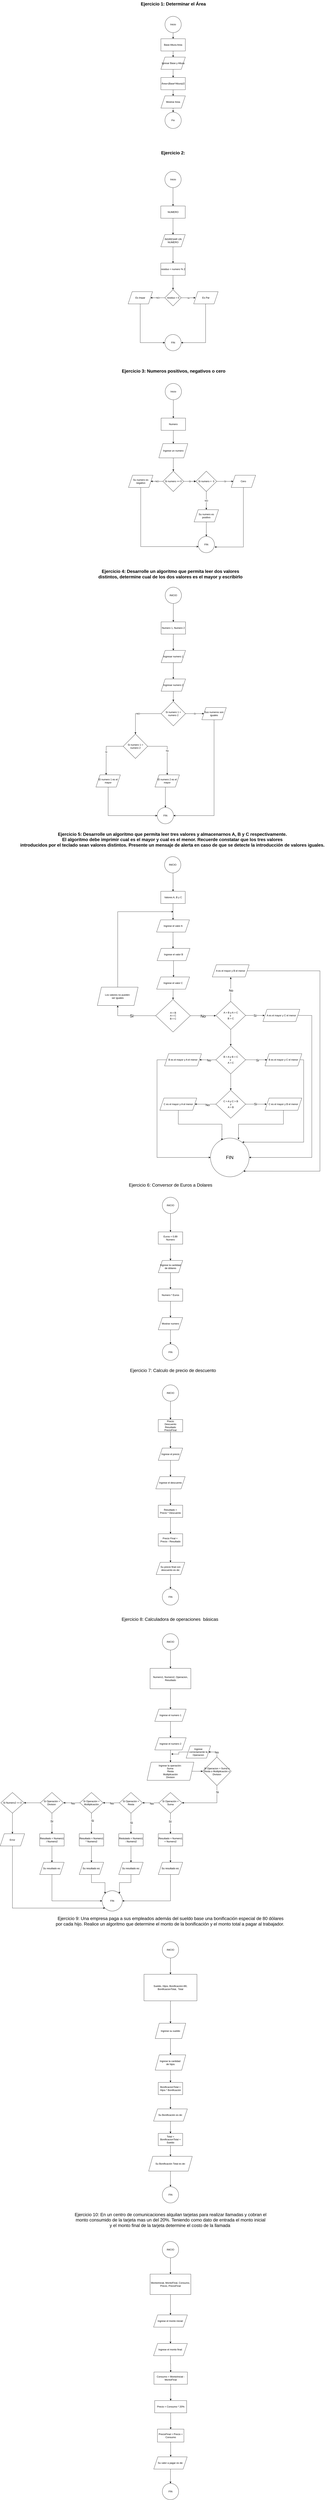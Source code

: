 <mxfile version="24.7.16">
  <diagram name="Página-1" id="diP-O9pLG7JxzAGupc3B">
    <mxGraphModel dx="1473" dy="1528" grid="1" gridSize="10" guides="1" tooltips="1" connect="1" arrows="1" fold="1" page="1" pageScale="1" pageWidth="827" pageHeight="1169" math="0" shadow="0">
      <root>
        <mxCell id="0" />
        <mxCell id="1" parent="0" />
        <mxCell id="6evMOSts6bq80Mxan7AQ-4" value="" style="edgeStyle=orthogonalEdgeStyle;rounded=0;orthogonalLoop=1;jettySize=auto;html=1;" parent="1" source="6evMOSts6bq80Mxan7AQ-2" target="6evMOSts6bq80Mxan7AQ-3" edge="1">
          <mxGeometry relative="1" as="geometry" />
        </mxCell>
        <mxCell id="6evMOSts6bq80Mxan7AQ-2" value="&lt;font style=&quot;vertical-align: inherit;&quot;&gt;&lt;font style=&quot;vertical-align: inherit;&quot;&gt;Inicio&lt;/font&gt;&lt;/font&gt;" style="ellipse;whiteSpace=wrap;html=1;aspect=fixed;" parent="1" vertex="1">
          <mxGeometry x="799" y="-1040" width="80" height="80" as="geometry" />
        </mxCell>
        <mxCell id="6evMOSts6bq80Mxan7AQ-6" value="" style="edgeStyle=orthogonalEdgeStyle;rounded=0;orthogonalLoop=1;jettySize=auto;html=1;" parent="1" source="6evMOSts6bq80Mxan7AQ-3" target="6evMOSts6bq80Mxan7AQ-5" edge="1">
          <mxGeometry relative="1" as="geometry" />
        </mxCell>
        <mxCell id="6evMOSts6bq80Mxan7AQ-3" value="&lt;font style=&quot;vertical-align: inherit;&quot;&gt;&lt;font style=&quot;vertical-align: inherit;&quot;&gt;Base Altura Area&lt;/font&gt;&lt;/font&gt;" style="whiteSpace=wrap;html=1;" parent="1" vertex="1">
          <mxGeometry x="779" y="-930" width="120" height="60" as="geometry" />
        </mxCell>
        <mxCell id="6evMOSts6bq80Mxan7AQ-8" value="" style="edgeStyle=orthogonalEdgeStyle;rounded=0;orthogonalLoop=1;jettySize=auto;html=1;" parent="1" source="6evMOSts6bq80Mxan7AQ-5" target="6evMOSts6bq80Mxan7AQ-7" edge="1">
          <mxGeometry relative="1" as="geometry" />
        </mxCell>
        <mxCell id="6evMOSts6bq80Mxan7AQ-5" value="&lt;font style=&quot;vertical-align: inherit;&quot;&gt;&lt;font style=&quot;vertical-align: inherit;&quot;&gt;Igresar Base y Altura&lt;/font&gt;&lt;/font&gt;" style="shape=parallelogram;perimeter=parallelogramPerimeter;whiteSpace=wrap;html=1;fixedSize=1;" parent="1" vertex="1">
          <mxGeometry x="779" y="-840" width="120" height="60" as="geometry" />
        </mxCell>
        <mxCell id="6evMOSts6bq80Mxan7AQ-10" value="" style="edgeStyle=orthogonalEdgeStyle;rounded=0;orthogonalLoop=1;jettySize=auto;html=1;" parent="1" source="6evMOSts6bq80Mxan7AQ-7" target="6evMOSts6bq80Mxan7AQ-9" edge="1">
          <mxGeometry relative="1" as="geometry" />
        </mxCell>
        <mxCell id="6evMOSts6bq80Mxan7AQ-7" value="&lt;font style=&quot;vertical-align: inherit;&quot;&gt;&lt;font style=&quot;vertical-align: inherit;&quot;&gt;&lt;font style=&quot;vertical-align: inherit;&quot;&gt;&lt;font style=&quot;vertical-align: inherit;&quot;&gt;&lt;font style=&quot;vertical-align: inherit;&quot;&gt;&lt;font style=&quot;vertical-align: inherit;&quot;&gt;Área=(Base*Altura)/2&lt;/font&gt;&lt;/font&gt;&lt;/font&gt;&lt;/font&gt;&lt;/font&gt;&lt;/font&gt;" style="whiteSpace=wrap;html=1;" parent="1" vertex="1">
          <mxGeometry x="779" y="-740" width="120" height="60" as="geometry" />
        </mxCell>
        <mxCell id="6evMOSts6bq80Mxan7AQ-12" value="" style="edgeStyle=orthogonalEdgeStyle;rounded=0;orthogonalLoop=1;jettySize=auto;html=1;" parent="1" source="6evMOSts6bq80Mxan7AQ-9" edge="1">
          <mxGeometry relative="1" as="geometry">
            <mxPoint x="839" y="-570" as="targetPoint" />
          </mxGeometry>
        </mxCell>
        <mxCell id="6evMOSts6bq80Mxan7AQ-9" value="&lt;font style=&quot;vertical-align: inherit;&quot;&gt;&lt;font style=&quot;vertical-align: inherit;&quot;&gt;Mostrar Area&lt;/font&gt;&lt;/font&gt;" style="shape=parallelogram;perimeter=parallelogramPerimeter;whiteSpace=wrap;html=1;fixedSize=1;" parent="1" vertex="1">
          <mxGeometry x="779" y="-650" width="120" height="60" as="geometry" />
        </mxCell>
        <mxCell id="6evMOSts6bq80Mxan7AQ-11" value="&lt;font style=&quot;vertical-align: inherit;&quot;&gt;&lt;font style=&quot;vertical-align: inherit;&quot;&gt;Fin&lt;/font&gt;&lt;/font&gt;" style="ellipse;whiteSpace=wrap;html=1;" parent="1" vertex="1">
          <mxGeometry x="799" y="-570" width="80" height="80" as="geometry" />
        </mxCell>
        <mxCell id="YR5uZv47MiNPMvW6iYIs-2" value="" style="edgeStyle=orthogonalEdgeStyle;rounded=0;orthogonalLoop=1;jettySize=auto;html=1;" parent="1" source="6evMOSts6bq80Mxan7AQ-14" target="YR5uZv47MiNPMvW6iYIs-1" edge="1">
          <mxGeometry relative="1" as="geometry" />
        </mxCell>
        <mxCell id="6evMOSts6bq80Mxan7AQ-14" value="Inicio" style="ellipse;whiteSpace=wrap;html=1;aspect=fixed;" parent="1" vertex="1">
          <mxGeometry x="798.5" y="-280" width="80" height="80" as="geometry" />
        </mxCell>
        <mxCell id="YR5uZv47MiNPMvW6iYIs-4" value="" style="edgeStyle=orthogonalEdgeStyle;rounded=0;orthogonalLoop=1;jettySize=auto;html=1;" parent="1" source="YR5uZv47MiNPMvW6iYIs-1" target="YR5uZv47MiNPMvW6iYIs-3" edge="1">
          <mxGeometry relative="1" as="geometry" />
        </mxCell>
        <mxCell id="YR5uZv47MiNPMvW6iYIs-1" value="&lt;font style=&quot;vertical-align: inherit;&quot;&gt;&lt;font style=&quot;vertical-align: inherit;&quot;&gt;NUMERO&lt;/font&gt;&lt;/font&gt;" style="whiteSpace=wrap;html=1;" parent="1" vertex="1">
          <mxGeometry x="778.5" y="-110" width="120" height="60" as="geometry" />
        </mxCell>
        <mxCell id="YR5uZv47MiNPMvW6iYIs-6" value="" style="edgeStyle=orthogonalEdgeStyle;rounded=0;orthogonalLoop=1;jettySize=auto;html=1;" parent="1" source="YR5uZv47MiNPMvW6iYIs-3" target="YR5uZv47MiNPMvW6iYIs-5" edge="1">
          <mxGeometry relative="1" as="geometry" />
        </mxCell>
        <mxCell id="YR5uZv47MiNPMvW6iYIs-3" value="&lt;font style=&quot;vertical-align: inherit;&quot;&gt;&lt;font style=&quot;vertical-align: inherit;&quot;&gt;INGRESAR UN NUMERO&lt;/font&gt;&lt;/font&gt;" style="shape=parallelogram;perimeter=parallelogramPerimeter;whiteSpace=wrap;html=1;fixedSize=1;" parent="1" vertex="1">
          <mxGeometry x="778.5" y="30" width="120" height="60" as="geometry" />
        </mxCell>
        <mxCell id="YR5uZv47MiNPMvW6iYIs-8" value="" style="edgeStyle=orthogonalEdgeStyle;rounded=0;orthogonalLoop=1;jettySize=auto;html=1;" parent="1" source="YR5uZv47MiNPMvW6iYIs-5" target="YR5uZv47MiNPMvW6iYIs-7" edge="1">
          <mxGeometry relative="1" as="geometry" />
        </mxCell>
        <mxCell id="YR5uZv47MiNPMvW6iYIs-5" value="&lt;font style=&quot;vertical-align: inherit;&quot;&gt;&lt;font style=&quot;vertical-align: inherit;&quot;&gt;residuo = numero % 2&lt;/font&gt;&lt;/font&gt;" style="whiteSpace=wrap;html=1;" parent="1" vertex="1">
          <mxGeometry x="778.5" y="170" width="120" height="60" as="geometry" />
        </mxCell>
        <mxCell id="YR5uZv47MiNPMvW6iYIs-10" value="&lt;font style=&quot;vertical-align: inherit;&quot;&gt;&lt;font style=&quot;vertical-align: inherit;&quot;&gt;NO&lt;/font&gt;&lt;/font&gt;" style="edgeStyle=orthogonalEdgeStyle;rounded=0;orthogonalLoop=1;jettySize=auto;html=1;" parent="1" source="YR5uZv47MiNPMvW6iYIs-7" edge="1">
          <mxGeometry relative="1" as="geometry">
            <mxPoint x="728.5" y="340" as="targetPoint" />
          </mxGeometry>
        </mxCell>
        <mxCell id="YR5uZv47MiNPMvW6iYIs-12" value="&lt;font style=&quot;vertical-align: inherit;&quot;&gt;&lt;font style=&quot;vertical-align: inherit;&quot;&gt;SI&lt;/font&gt;&lt;/font&gt;" style="edgeStyle=orthogonalEdgeStyle;rounded=0;orthogonalLoop=1;jettySize=auto;html=1;" parent="1" source="YR5uZv47MiNPMvW6iYIs-7" edge="1">
          <mxGeometry relative="1" as="geometry">
            <mxPoint x="948.5" y="340" as="targetPoint" />
          </mxGeometry>
        </mxCell>
        <mxCell id="YR5uZv47MiNPMvW6iYIs-7" value="&lt;font style=&quot;vertical-align: inherit;&quot;&gt;&lt;font style=&quot;vertical-align: inherit;&quot;&gt;residuo = 0&lt;/font&gt;&lt;/font&gt;" style="rhombus;whiteSpace=wrap;html=1;" parent="1" vertex="1">
          <mxGeometry x="798.5" y="300" width="80" height="80" as="geometry" />
        </mxCell>
        <mxCell id="YR5uZv47MiNPMvW6iYIs-14" value="" style="edgeStyle=orthogonalEdgeStyle;rounded=0;orthogonalLoop=1;jettySize=auto;html=1;" parent="1" target="YR5uZv47MiNPMvW6iYIs-13" edge="1">
          <mxGeometry relative="1" as="geometry">
            <Array as="points">
              <mxPoint x="677.5" y="560" />
            </Array>
            <mxPoint x="677.5" y="370" as="sourcePoint" />
          </mxGeometry>
        </mxCell>
        <mxCell id="YR5uZv47MiNPMvW6iYIs-9" value="&lt;font style=&quot;vertical-align: inherit;&quot;&gt;&lt;font style=&quot;vertical-align: inherit;&quot;&gt;Es Impar&lt;/font&gt;&lt;/font&gt;" style="shape=parallelogram;perimeter=parallelogramPerimeter;whiteSpace=wrap;html=1;fixedSize=1;" parent="1" vertex="1">
          <mxGeometry x="618" y="310" width="120" height="60" as="geometry" />
        </mxCell>
        <mxCell id="YR5uZv47MiNPMvW6iYIs-15" style="edgeStyle=orthogonalEdgeStyle;rounded=0;orthogonalLoop=1;jettySize=auto;html=1;exitX=0.5;exitY=1;exitDx=0;exitDy=0;entryX=1;entryY=0.5;entryDx=0;entryDy=0;" parent="1" target="YR5uZv47MiNPMvW6iYIs-13" edge="1">
          <mxGeometry relative="1" as="geometry">
            <mxPoint x="897.5" y="570" as="targetPoint" />
            <mxPoint x="998.5" y="370" as="sourcePoint" />
            <Array as="points">
              <mxPoint x="999" y="560" />
            </Array>
          </mxGeometry>
        </mxCell>
        <mxCell id="YR5uZv47MiNPMvW6iYIs-11" value="&lt;font style=&quot;vertical-align: inherit;&quot;&gt;&lt;font style=&quot;vertical-align: inherit;&quot;&gt;Es Par&lt;/font&gt;&lt;/font&gt;" style="shape=parallelogram;perimeter=parallelogramPerimeter;whiteSpace=wrap;html=1;fixedSize=1;" parent="1" vertex="1">
          <mxGeometry x="940" y="310" width="120" height="60" as="geometry" />
        </mxCell>
        <mxCell id="YR5uZv47MiNPMvW6iYIs-13" value="FIN" style="ellipse;whiteSpace=wrap;html=1;" parent="1" vertex="1">
          <mxGeometry x="798.5" y="520" width="80" height="80" as="geometry" />
        </mxCell>
        <mxCell id="YR5uZv47MiNPMvW6iYIs-19" value="" style="edgeStyle=orthogonalEdgeStyle;rounded=0;orthogonalLoop=1;jettySize=auto;html=1;" parent="1" source="YR5uZv47MiNPMvW6iYIs-16" target="YR5uZv47MiNPMvW6iYIs-18" edge="1">
          <mxGeometry relative="1" as="geometry" />
        </mxCell>
        <mxCell id="YR5uZv47MiNPMvW6iYIs-16" value="&lt;font style=&quot;vertical-align: inherit;&quot;&gt;&lt;font style=&quot;vertical-align: inherit;&quot;&gt;Inicio&lt;/font&gt;&lt;/font&gt;" style="ellipse;whiteSpace=wrap;html=1;aspect=fixed;" parent="1" vertex="1">
          <mxGeometry x="800" y="760" width="80" height="80" as="geometry" />
        </mxCell>
        <mxCell id="YR5uZv47MiNPMvW6iYIs-17" value="&lt;font style=&quot;vertical-align: inherit;&quot;&gt;&lt;font style=&quot;vertical-align: inherit; font-size: 22px;&quot;&gt;&lt;b&gt;&lt;font style=&quot;vertical-align: inherit; font-size: 22px;&quot;&gt;&lt;font style=&quot;vertical-align: inherit; font-size: 22px;&quot;&gt;Ejercicio 3: Numeros positivos, negativos o cero&lt;/font&gt;&lt;/font&gt;&lt;/b&gt;&lt;/font&gt;&lt;/font&gt;" style="text;html=1;align=center;verticalAlign=middle;resizable=0;points=[];autosize=1;strokeColor=none;fillColor=none;strokeWidth=8;" parent="1" vertex="1">
          <mxGeometry x="576" y="680" width="530" height="40" as="geometry" />
        </mxCell>
        <mxCell id="YR5uZv47MiNPMvW6iYIs-22" value="" style="edgeStyle=orthogonalEdgeStyle;rounded=0;orthogonalLoop=1;jettySize=auto;html=1;" parent="1" source="YR5uZv47MiNPMvW6iYIs-18" target="YR5uZv47MiNPMvW6iYIs-21" edge="1">
          <mxGeometry relative="1" as="geometry" />
        </mxCell>
        <mxCell id="YR5uZv47MiNPMvW6iYIs-18" value="Numero" style="whiteSpace=wrap;html=1;" parent="1" vertex="1">
          <mxGeometry x="780" y="930" width="120" height="60" as="geometry" />
        </mxCell>
        <mxCell id="YR5uZv47MiNPMvW6iYIs-26" value="" style="edgeStyle=orthogonalEdgeStyle;rounded=0;orthogonalLoop=1;jettySize=auto;html=1;" parent="1" source="YR5uZv47MiNPMvW6iYIs-21" target="YR5uZv47MiNPMvW6iYIs-25" edge="1">
          <mxGeometry relative="1" as="geometry" />
        </mxCell>
        <mxCell id="YR5uZv47MiNPMvW6iYIs-21" value="Ingrese un numero" style="shape=parallelogram;perimeter=parallelogramPerimeter;whiteSpace=wrap;html=1;fixedSize=1;" parent="1" vertex="1">
          <mxGeometry x="769" y="1055" width="142" height="70" as="geometry" />
        </mxCell>
        <mxCell id="YR5uZv47MiNPMvW6iYIs-28" value="" style="edgeStyle=orthogonalEdgeStyle;rounded=0;orthogonalLoop=1;jettySize=auto;html=1;" parent="1" source="YR5uZv47MiNPMvW6iYIs-25" edge="1">
          <mxGeometry relative="1" as="geometry">
            <mxPoint x="950" y="1240" as="targetPoint" />
          </mxGeometry>
        </mxCell>
        <mxCell id="YR5uZv47MiNPMvW6iYIs-30" value="NO" style="edgeStyle=orthogonalEdgeStyle;rounded=0;orthogonalLoop=1;jettySize=auto;html=1;" parent="1" source="YR5uZv47MiNPMvW6iYIs-25" target="YR5uZv47MiNPMvW6iYIs-29" edge="1">
          <mxGeometry relative="1" as="geometry" />
        </mxCell>
        <mxCell id="YR5uZv47MiNPMvW6iYIs-34" value="SI" style="edgeStyle=orthogonalEdgeStyle;rounded=0;orthogonalLoop=1;jettySize=auto;html=1;" parent="1" source="YR5uZv47MiNPMvW6iYIs-25" target="YR5uZv47MiNPMvW6iYIs-33" edge="1">
          <mxGeometry relative="1" as="geometry" />
        </mxCell>
        <mxCell id="YR5uZv47MiNPMvW6iYIs-25" value="Si numero &amp;gt;= 0" style="rhombus;whiteSpace=wrap;html=1;" parent="1" vertex="1">
          <mxGeometry x="789" y="1190" width="102" height="100" as="geometry" />
        </mxCell>
        <mxCell id="YR5uZv47MiNPMvW6iYIs-32" value="" style="edgeStyle=orthogonalEdgeStyle;rounded=0;orthogonalLoop=1;jettySize=auto;html=1;" parent="1" source="YR5uZv47MiNPMvW6iYIs-29" target="YR5uZv47MiNPMvW6iYIs-31" edge="1">
          <mxGeometry relative="1" as="geometry">
            <Array as="points">
              <mxPoint x="680" y="1560" />
            </Array>
          </mxGeometry>
        </mxCell>
        <mxCell id="YR5uZv47MiNPMvW6iYIs-29" value="Su numero es negativo" style="shape=parallelogram;perimeter=parallelogramPerimeter;whiteSpace=wrap;html=1;fixedSize=1;" parent="1" vertex="1">
          <mxGeometry x="620" y="1210" width="120" height="60" as="geometry" />
        </mxCell>
        <mxCell id="YR5uZv47MiNPMvW6iYIs-31" value="FIN" style="ellipse;whiteSpace=wrap;html=1;" parent="1" vertex="1">
          <mxGeometry x="962" y="1510" width="80" height="80" as="geometry" />
        </mxCell>
        <mxCell id="YR5uZv47MiNPMvW6iYIs-36" value="SI" style="edgeStyle=orthogonalEdgeStyle;rounded=0;orthogonalLoop=1;jettySize=auto;html=1;" parent="1" source="YR5uZv47MiNPMvW6iYIs-33" target="YR5uZv47MiNPMvW6iYIs-35" edge="1">
          <mxGeometry relative="1" as="geometry" />
        </mxCell>
        <mxCell id="YR5uZv47MiNPMvW6iYIs-38" value="NO" style="edgeStyle=orthogonalEdgeStyle;rounded=0;orthogonalLoop=1;jettySize=auto;html=1;" parent="1" source="YR5uZv47MiNPMvW6iYIs-33" target="YR5uZv47MiNPMvW6iYIs-37" edge="1">
          <mxGeometry relative="1" as="geometry" />
        </mxCell>
        <mxCell id="YR5uZv47MiNPMvW6iYIs-33" value="Si numero =&amp;nbsp; 0" style="rhombus;whiteSpace=wrap;html=1;" parent="1" vertex="1">
          <mxGeometry x="951" y="1190" width="102" height="100" as="geometry" />
        </mxCell>
        <mxCell id="YR5uZv47MiNPMvW6iYIs-35" value="Cero" style="shape=parallelogram;perimeter=parallelogramPerimeter;whiteSpace=wrap;html=1;fixedSize=1;" parent="1" vertex="1">
          <mxGeometry x="1124" y="1210" width="120" height="60" as="geometry" />
        </mxCell>
        <mxCell id="YR5uZv47MiNPMvW6iYIs-39" value="" style="edgeStyle=orthogonalEdgeStyle;rounded=0;orthogonalLoop=1;jettySize=auto;html=1;" parent="1" source="YR5uZv47MiNPMvW6iYIs-37" target="YR5uZv47MiNPMvW6iYIs-31" edge="1">
          <mxGeometry relative="1" as="geometry" />
        </mxCell>
        <mxCell id="YR5uZv47MiNPMvW6iYIs-37" value="Su numero es positivo" style="shape=parallelogram;perimeter=parallelogramPerimeter;whiteSpace=wrap;html=1;fixedSize=1;" parent="1" vertex="1">
          <mxGeometry x="942" y="1379" width="120" height="60" as="geometry" />
        </mxCell>
        <mxCell id="YR5uZv47MiNPMvW6iYIs-40" style="edgeStyle=orthogonalEdgeStyle;rounded=0;orthogonalLoop=1;jettySize=auto;html=1;exitX=0.5;exitY=1;exitDx=0;exitDy=0;entryX=1.013;entryY=0.65;entryDx=0;entryDy=0;entryPerimeter=0;" parent="1" source="YR5uZv47MiNPMvW6iYIs-35" target="YR5uZv47MiNPMvW6iYIs-31" edge="1">
          <mxGeometry relative="1" as="geometry" />
        </mxCell>
        <mxCell id="YR5uZv47MiNPMvW6iYIs-41" value="&lt;b style=&quot;font-size: 22px;&quot;&gt;&lt;font style=&quot;font-size: 22px;&quot;&gt;&lt;font style=&quot;vertical-align: inherit; font-size: 22px;&quot;&gt;&lt;font style=&quot;vertical-align: inherit; font-size: 22px;&quot;&gt;Ejercicio 1: Determinar el Área&lt;/font&gt;&lt;/font&gt;&lt;/font&gt;&lt;/b&gt;" style="text;html=1;align=center;verticalAlign=middle;whiteSpace=wrap;rounded=0;" parent="1" vertex="1">
          <mxGeometry x="667" y="-1120" width="346" height="40" as="geometry" />
        </mxCell>
        <mxCell id="YR5uZv47MiNPMvW6iYIs-42" value="&lt;b style=&quot;font-size: 22px;&quot;&gt;&lt;font style=&quot;font-size: 22px;&quot;&gt;&lt;font style=&quot;vertical-align: inherit; font-size: 22px;&quot;&gt;&lt;font style=&quot;vertical-align: inherit; font-size: 22px;&quot;&gt;Ejercicio 4: Desarrolle un algoritmo que permita leer dos valores distintos, determine cual de los dos valores es el mayor y escribirlo&lt;/font&gt;&lt;/font&gt;&lt;/font&gt;&lt;/b&gt;" style="text;html=1;align=center;verticalAlign=middle;whiteSpace=wrap;rounded=0;" parent="1" vertex="1">
          <mxGeometry x="470" y="1680" width="712" height="30" as="geometry" />
        </mxCell>
        <mxCell id="YR5uZv47MiNPMvW6iYIs-47" value="" style="edgeStyle=orthogonalEdgeStyle;rounded=0;orthogonalLoop=1;jettySize=auto;html=1;" parent="1" source="YR5uZv47MiNPMvW6iYIs-45" target="YR5uZv47MiNPMvW6iYIs-46" edge="1">
          <mxGeometry relative="1" as="geometry" />
        </mxCell>
        <mxCell id="YR5uZv47MiNPMvW6iYIs-45" value="INICIO" style="ellipse;whiteSpace=wrap;html=1;aspect=fixed;" parent="1" vertex="1">
          <mxGeometry x="800" y="1759" width="80" height="80" as="geometry" />
        </mxCell>
        <mxCell id="YR5uZv47MiNPMvW6iYIs-49" value="" style="edgeStyle=orthogonalEdgeStyle;rounded=0;orthogonalLoop=1;jettySize=auto;html=1;" parent="1" source="YR5uZv47MiNPMvW6iYIs-46" target="YR5uZv47MiNPMvW6iYIs-48" edge="1">
          <mxGeometry relative="1" as="geometry" />
        </mxCell>
        <mxCell id="YR5uZv47MiNPMvW6iYIs-46" value="Numero 1, Numero 2" style="whiteSpace=wrap;html=1;" parent="1" vertex="1">
          <mxGeometry x="780" y="1929" width="120" height="60" as="geometry" />
        </mxCell>
        <mxCell id="YR5uZv47MiNPMvW6iYIs-51" value="" style="edgeStyle=orthogonalEdgeStyle;rounded=0;orthogonalLoop=1;jettySize=auto;html=1;" parent="1" source="YR5uZv47MiNPMvW6iYIs-48" target="YR5uZv47MiNPMvW6iYIs-50" edge="1">
          <mxGeometry relative="1" as="geometry" />
        </mxCell>
        <mxCell id="YR5uZv47MiNPMvW6iYIs-48" value="Ingresar numero 1" style="shape=parallelogram;perimeter=parallelogramPerimeter;whiteSpace=wrap;html=1;fixedSize=1;" parent="1" vertex="1">
          <mxGeometry x="780" y="2069" width="120" height="60" as="geometry" />
        </mxCell>
        <mxCell id="YR5uZv47MiNPMvW6iYIs-53" value="" style="edgeStyle=orthogonalEdgeStyle;rounded=0;orthogonalLoop=1;jettySize=auto;html=1;" parent="1" source="YR5uZv47MiNPMvW6iYIs-50" target="YR5uZv47MiNPMvW6iYIs-52" edge="1">
          <mxGeometry relative="1" as="geometry" />
        </mxCell>
        <mxCell id="YR5uZv47MiNPMvW6iYIs-50" value="Ingresar numero 2" style="shape=parallelogram;perimeter=parallelogramPerimeter;whiteSpace=wrap;html=1;fixedSize=1;" parent="1" vertex="1">
          <mxGeometry x="780" y="2209" width="120" height="60" as="geometry" />
        </mxCell>
        <mxCell id="YR5uZv47MiNPMvW6iYIs-55" value="SI" style="edgeStyle=orthogonalEdgeStyle;rounded=0;orthogonalLoop=1;jettySize=auto;html=1;" parent="1" source="YR5uZv47MiNPMvW6iYIs-52" target="YR5uZv47MiNPMvW6iYIs-54" edge="1">
          <mxGeometry relative="1" as="geometry" />
        </mxCell>
        <mxCell id="YR5uZv47MiNPMvW6iYIs-57" value="NO" style="edgeStyle=orthogonalEdgeStyle;rounded=0;orthogonalLoop=1;jettySize=auto;html=1;" parent="1" source="YR5uZv47MiNPMvW6iYIs-52" target="YR5uZv47MiNPMvW6iYIs-56" edge="1">
          <mxGeometry relative="1" as="geometry" />
        </mxCell>
        <mxCell id="YR5uZv47MiNPMvW6iYIs-52" value="Si numero 1 = numero 2" style="rhombus;whiteSpace=wrap;html=1;" parent="1" vertex="1">
          <mxGeometry x="780" y="2319" width="120" height="120" as="geometry" />
        </mxCell>
        <mxCell id="YR5uZv47MiNPMvW6iYIs-69" style="edgeStyle=orthogonalEdgeStyle;rounded=0;orthogonalLoop=1;jettySize=auto;html=1;exitX=0.5;exitY=1;exitDx=0;exitDy=0;entryX=1;entryY=0.5;entryDx=0;entryDy=0;" parent="1" source="YR5uZv47MiNPMvW6iYIs-54" target="YR5uZv47MiNPMvW6iYIs-62" edge="1">
          <mxGeometry relative="1" as="geometry" />
        </mxCell>
        <mxCell id="YR5uZv47MiNPMvW6iYIs-54" value="Sus numeros son iguales" style="shape=parallelogram;perimeter=parallelogramPerimeter;whiteSpace=wrap;html=1;fixedSize=1;" parent="1" vertex="1">
          <mxGeometry x="980" y="2349" width="120" height="60" as="geometry" />
        </mxCell>
        <mxCell id="YR5uZv47MiNPMvW6iYIs-59" value="Si" style="edgeStyle=orthogonalEdgeStyle;rounded=0;orthogonalLoop=1;jettySize=auto;html=1;" parent="1" source="YR5uZv47MiNPMvW6iYIs-56" edge="1">
          <mxGeometry relative="1" as="geometry">
            <mxPoint x="510" y="2679" as="targetPoint" />
          </mxGeometry>
        </mxCell>
        <mxCell id="YR5uZv47MiNPMvW6iYIs-61" value="No" style="edgeStyle=orthogonalEdgeStyle;rounded=0;orthogonalLoop=1;jettySize=auto;html=1;" parent="1" source="YR5uZv47MiNPMvW6iYIs-56" target="YR5uZv47MiNPMvW6iYIs-60" edge="1">
          <mxGeometry relative="1" as="geometry" />
        </mxCell>
        <mxCell id="YR5uZv47MiNPMvW6iYIs-56" value="Si numero 1 &amp;gt; numero 2" style="rhombus;whiteSpace=wrap;html=1;" parent="1" vertex="1">
          <mxGeometry x="594" y="2479" width="120" height="120" as="geometry" />
        </mxCell>
        <mxCell id="YR5uZv47MiNPMvW6iYIs-63" value="" style="edgeStyle=orthogonalEdgeStyle;rounded=0;orthogonalLoop=1;jettySize=auto;html=1;" parent="1" target="YR5uZv47MiNPMvW6iYIs-62" edge="1">
          <mxGeometry relative="1" as="geometry">
            <Array as="points">
              <mxPoint x="520" y="2879" />
            </Array>
            <mxPoint x="520" y="2739" as="sourcePoint" />
          </mxGeometry>
        </mxCell>
        <mxCell id="YR5uZv47MiNPMvW6iYIs-58" value="El numero 1 es el mayor" style="shape=parallelogram;perimeter=parallelogramPerimeter;whiteSpace=wrap;html=1;fixedSize=1;" parent="1" vertex="1">
          <mxGeometry x="460" y="2679" width="120" height="60" as="geometry" />
        </mxCell>
        <mxCell id="YR5uZv47MiNPMvW6iYIs-68" value="" style="edgeStyle=orthogonalEdgeStyle;rounded=0;orthogonalLoop=1;jettySize=auto;html=1;" parent="1" source="YR5uZv47MiNPMvW6iYIs-60" target="YR5uZv47MiNPMvW6iYIs-62" edge="1">
          <mxGeometry relative="1" as="geometry">
            <Array as="points">
              <mxPoint x="801" y="2759" />
              <mxPoint x="801" y="2759" />
            </Array>
          </mxGeometry>
        </mxCell>
        <mxCell id="YR5uZv47MiNPMvW6iYIs-60" value="El numero 2 es el mayor" style="shape=parallelogram;perimeter=parallelogramPerimeter;whiteSpace=wrap;html=1;fixedSize=1;" parent="1" vertex="1">
          <mxGeometry x="750" y="2679" width="120" height="60" as="geometry" />
        </mxCell>
        <mxCell id="YR5uZv47MiNPMvW6iYIs-62" value="FIN" style="ellipse;whiteSpace=wrap;html=1;" parent="1" vertex="1">
          <mxGeometry x="761" y="2839" width="80" height="80" as="geometry" />
        </mxCell>
        <mxCell id="YR5uZv47MiNPMvW6iYIs-72" value="" style="edgeStyle=orthogonalEdgeStyle;rounded=0;orthogonalLoop=1;jettySize=auto;html=1;" parent="1" target="YR5uZv47MiNPMvW6iYIs-71" edge="1">
          <mxGeometry relative="1" as="geometry">
            <mxPoint x="838.5" y="3160" as="sourcePoint" />
          </mxGeometry>
        </mxCell>
        <mxCell id="YR5uZv47MiNPMvW6iYIs-70" value="INICIO" style="ellipse;whiteSpace=wrap;html=1;aspect=fixed;" parent="1" vertex="1">
          <mxGeometry x="797" y="3080" width="80" height="80" as="geometry" />
        </mxCell>
        <mxCell id="A9L-10VFelwN_b7H79AT-4" value="" style="edgeStyle=orthogonalEdgeStyle;rounded=0;orthogonalLoop=1;jettySize=auto;html=1;" parent="1" source="YR5uZv47MiNPMvW6iYIs-71" target="A9L-10VFelwN_b7H79AT-3" edge="1">
          <mxGeometry relative="1" as="geometry" />
        </mxCell>
        <mxCell id="YR5uZv47MiNPMvW6iYIs-71" value="Valores A, B y C" style="whiteSpace=wrap;html=1;" parent="1" vertex="1">
          <mxGeometry x="778.5" y="3250" width="120" height="60" as="geometry" />
        </mxCell>
        <mxCell id="A9L-10VFelwN_b7H79AT-1" value="&lt;div style=&quot;font-size: 22px;&quot;&gt;&lt;b&gt;&lt;font style=&quot;font-size: 22px;&quot;&gt;Ejercicio 5: Desarrolle un algoritmo que permita leer tres valores y almacenarnos A, B y C respectivamente.&amp;nbsp;&lt;/font&gt;&lt;/b&gt;&lt;/div&gt;&lt;div style=&quot;font-size: 22px;&quot;&gt;&lt;b&gt;&lt;font style=&quot;font-size: 22px;&quot;&gt;El algoritmo debe imprimir cual es el mayor y cual es el menor. Recuerde constatar que los tres valores&amp;nbsp;&lt;/font&gt;&lt;/b&gt;&lt;/div&gt;&lt;div style=&quot;&quot;&gt;&lt;span style=&quot;font-size: 22px;&quot;&gt;&lt;b&gt;introducidos&lt;/b&gt;&lt;/span&gt;&lt;b style=&quot;font-size: 22px;&quot;&gt;&lt;font style=&quot;font-size: 22px;&quot;&gt;&amp;nbsp;por el teclado sean valores distintos.&amp;nbsp;&lt;/font&gt;&lt;/b&gt;&lt;b style=&quot;font-size: 22px;&quot;&gt;Presente un mensaje de alerta en caso de que se detecte la introducción de valores iguales.&amp;nbsp;&lt;/b&gt;&lt;/div&gt;" style="text;html=1;align=center;verticalAlign=middle;resizable=0;points=[];autosize=1;strokeColor=none;fillColor=none;" parent="1" vertex="1">
          <mxGeometry x="78" y="2952" width="1520" height="90" as="geometry" />
        </mxCell>
        <mxCell id="A9L-10VFelwN_b7H79AT-7" value="" style="edgeStyle=orthogonalEdgeStyle;rounded=0;orthogonalLoop=1;jettySize=auto;html=1;" parent="1" source="A9L-10VFelwN_b7H79AT-3" edge="1">
          <mxGeometry relative="1" as="geometry">
            <mxPoint x="838.515" y="3530" as="targetPoint" />
          </mxGeometry>
        </mxCell>
        <mxCell id="A9L-10VFelwN_b7H79AT-3" value="Ingrese el valor A" style="shape=parallelogram;perimeter=parallelogramPerimeter;whiteSpace=wrap;html=1;fixedSize=1;" parent="1" vertex="1">
          <mxGeometry x="757.75" y="3390" width="161.5" height="60" as="geometry" />
        </mxCell>
        <mxCell id="A9L-10VFelwN_b7H79AT-10" value="" style="edgeStyle=orthogonalEdgeStyle;rounded=0;orthogonalLoop=1;jettySize=auto;html=1;" parent="1" source="A9L-10VFelwN_b7H79AT-8" edge="1">
          <mxGeometry relative="1" as="geometry">
            <mxPoint x="841.0" y="3670" as="targetPoint" />
          </mxGeometry>
        </mxCell>
        <mxCell id="A9L-10VFelwN_b7H79AT-8" value="Ingrese el valor B" style="shape=parallelogram;perimeter=parallelogramPerimeter;whiteSpace=wrap;html=1;fixedSize=1;" parent="1" vertex="1">
          <mxGeometry x="760.25" y="3530" width="161.5" height="60" as="geometry" />
        </mxCell>
        <mxCell id="A9L-10VFelwN_b7H79AT-20" style="edgeStyle=orthogonalEdgeStyle;rounded=0;orthogonalLoop=1;jettySize=auto;html=1;exitX=0.5;exitY=1;exitDx=0;exitDy=0;" parent="1" source="A9L-10VFelwN_b7H79AT-11" target="A9L-10VFelwN_b7H79AT-19" edge="1">
          <mxGeometry relative="1" as="geometry" />
        </mxCell>
        <mxCell id="A9L-10VFelwN_b7H79AT-11" value="Ingrese el valor C" style="shape=parallelogram;perimeter=parallelogramPerimeter;whiteSpace=wrap;html=1;fixedSize=1;" parent="1" vertex="1">
          <mxGeometry x="758.25" y="3670" width="161.5" height="60" as="geometry" />
        </mxCell>
        <mxCell id="A9L-10VFelwN_b7H79AT-23" value="&lt;font style=&quot;font-size: 20px;&quot;&gt;Si&lt;/font&gt;" style="edgeStyle=orthogonalEdgeStyle;rounded=0;orthogonalLoop=1;jettySize=auto;html=1;exitX=0;exitY=0.5;exitDx=0;exitDy=0;entryX=0.5;entryY=1;entryDx=0;entryDy=0;" parent="1" source="A9L-10VFelwN_b7H79AT-19" target="A9L-10VFelwN_b7H79AT-22" edge="1">
          <mxGeometry relative="1" as="geometry" />
        </mxCell>
        <mxCell id="A9L-10VFelwN_b7H79AT-27" value="&lt;font style=&quot;font-size: 20px;&quot;&gt;No&lt;/font&gt;" style="edgeStyle=orthogonalEdgeStyle;rounded=0;orthogonalLoop=1;jettySize=auto;html=1;" parent="1" source="A9L-10VFelwN_b7H79AT-19" edge="1">
          <mxGeometry relative="1" as="geometry">
            <mxPoint x="1048.5" y="3860" as="targetPoint" />
          </mxGeometry>
        </mxCell>
        <mxCell id="A9L-10VFelwN_b7H79AT-19" value="A = B&lt;div&gt;A = C&lt;/div&gt;&lt;div&gt;B = C&lt;/div&gt;" style="rhombus;whiteSpace=wrap;html=1;" parent="1" vertex="1">
          <mxGeometry x="753.5" y="3780" width="170" height="160" as="geometry" />
        </mxCell>
        <mxCell id="A9L-10VFelwN_b7H79AT-24" style="edgeStyle=orthogonalEdgeStyle;rounded=0;orthogonalLoop=1;jettySize=auto;html=1;exitX=0.5;exitY=0;exitDx=0;exitDy=0;" parent="1" source="A9L-10VFelwN_b7H79AT-22" edge="1">
          <mxGeometry relative="1" as="geometry">
            <mxPoint x="840" y="3350" as="targetPoint" />
            <Array as="points">
              <mxPoint x="567" y="3350" />
            </Array>
          </mxGeometry>
        </mxCell>
        <mxCell id="A9L-10VFelwN_b7H79AT-22" value="Los valores no pueden&amp;nbsp;&lt;div&gt;ser iguales&lt;/div&gt;" style="shape=parallelogram;perimeter=parallelogramPerimeter;whiteSpace=wrap;html=1;fixedSize=1;" parent="1" vertex="1">
          <mxGeometry x="467" y="3720" width="200" height="90" as="geometry" />
        </mxCell>
        <mxCell id="0owpBINJHQ_oUubCVYBU-30" value="" style="edgeStyle=orthogonalEdgeStyle;rounded=0;orthogonalLoop=1;jettySize=auto;html=1;" parent="1" source="A9L-10VFelwN_b7H79AT-28" edge="1">
          <mxGeometry relative="1" as="geometry">
            <mxPoint x="1121.905" y="3671.25" as="targetPoint" />
          </mxGeometry>
        </mxCell>
        <mxCell id="0owpBINJHQ_oUubCVYBU-64" value="&lt;font style=&quot;font-size: 16px;&quot;&gt;No&lt;/font&gt;" style="edgeLabel;html=1;align=center;verticalAlign=middle;resizable=0;points=[];" parent="0owpBINJHQ_oUubCVYBU-30" vertex="1" connectable="0">
          <mxGeometry x="-0.093" y="-1" relative="1" as="geometry">
            <mxPoint as="offset" />
          </mxGeometry>
        </mxCell>
        <mxCell id="0owpBINJHQ_oUubCVYBU-33" value="&lt;font style=&quot;font-size: 16px;&quot;&gt;Si&lt;/font&gt;" style="edgeStyle=orthogonalEdgeStyle;rounded=0;orthogonalLoop=1;jettySize=auto;html=1;" parent="1" source="A9L-10VFelwN_b7H79AT-28" edge="1">
          <mxGeometry x="-0.001" relative="1" as="geometry">
            <mxPoint x="1288.03" y="3858.829" as="targetPoint" />
            <mxPoint as="offset" />
          </mxGeometry>
        </mxCell>
        <mxCell id="0owpBINJHQ_oUubCVYBU-36" value="" style="edgeStyle=orthogonalEdgeStyle;rounded=0;orthogonalLoop=1;jettySize=auto;html=1;" parent="1" source="A9L-10VFelwN_b7H79AT-28" target="0owpBINJHQ_oUubCVYBU-35" edge="1">
          <mxGeometry relative="1" as="geometry" />
        </mxCell>
        <mxCell id="A9L-10VFelwN_b7H79AT-28" value="A &amp;gt; B y A &amp;gt; C&lt;div&gt;y&amp;nbsp;&lt;/div&gt;&lt;div&gt;B &amp;gt; C&lt;/div&gt;" style="rhombus;whiteSpace=wrap;html=1;" parent="1" vertex="1">
          <mxGeometry x="1048.88" y="3790" width="146.1" height="137.5" as="geometry" />
        </mxCell>
        <mxCell id="P0fLIiBa_LavEUqAMEqs-2" value="&lt;span style=&quot;font-size: 22px;&quot;&gt;&lt;b&gt;Ejercicio 2:&lt;/b&gt;&lt;/span&gt;" style="text;html=1;align=center;verticalAlign=middle;whiteSpace=wrap;rounded=0;" parent="1" vertex="1">
          <mxGeometry x="666" y="-390" width="346" height="40" as="geometry" />
        </mxCell>
        <mxCell id="0owpBINJHQ_oUubCVYBU-73" style="edgeStyle=orthogonalEdgeStyle;rounded=0;orthogonalLoop=1;jettySize=auto;html=1;exitX=1;exitY=0.5;exitDx=0;exitDy=0;entryX=1;entryY=1;entryDx=0;entryDy=0;" parent="1" source="0owpBINJHQ_oUubCVYBU-31" target="0owpBINJHQ_oUubCVYBU-67" edge="1">
          <mxGeometry relative="1" as="geometry">
            <Array as="points">
              <mxPoint x="1560" y="3640" />
              <mxPoint x="1560" y="4622" />
            </Array>
          </mxGeometry>
        </mxCell>
        <mxCell id="0owpBINJHQ_oUubCVYBU-31" value="A es el mayor y B el menor" style="shape=parallelogram;perimeter=parallelogramPerimeter;whiteSpace=wrap;html=1;fixedSize=1;" parent="1" vertex="1">
          <mxGeometry x="1031.37" y="3610" width="181.12" height="60" as="geometry" />
        </mxCell>
        <mxCell id="0owpBINJHQ_oUubCVYBU-72" style="edgeStyle=orthogonalEdgeStyle;rounded=0;orthogonalLoop=1;jettySize=auto;html=1;exitX=1;exitY=0.5;exitDx=0;exitDy=0;entryX=1;entryY=0.5;entryDx=0;entryDy=0;" parent="1" source="0owpBINJHQ_oUubCVYBU-34" target="0owpBINJHQ_oUubCVYBU-67" edge="1">
          <mxGeometry relative="1" as="geometry">
            <mxPoint x="1540.0" y="4630.0" as="targetPoint" />
            <Array as="points">
              <mxPoint x="1520" y="3859" />
              <mxPoint x="1520" y="4555" />
            </Array>
          </mxGeometry>
        </mxCell>
        <mxCell id="0owpBINJHQ_oUubCVYBU-34" value="A es el mayor y C el menor" style="shape=parallelogram;perimeter=parallelogramPerimeter;whiteSpace=wrap;html=1;fixedSize=1;" parent="1" vertex="1">
          <mxGeometry x="1280" y="3828.75" width="181.12" height="60" as="geometry" />
        </mxCell>
        <mxCell id="0owpBINJHQ_oUubCVYBU-38" value="" style="edgeStyle=orthogonalEdgeStyle;rounded=0;orthogonalLoop=1;jettySize=auto;html=1;" parent="1" source="0owpBINJHQ_oUubCVYBU-35" target="0owpBINJHQ_oUubCVYBU-37" edge="1">
          <mxGeometry relative="1" as="geometry" />
        </mxCell>
        <mxCell id="0owpBINJHQ_oUubCVYBU-42" value="" style="edgeStyle=orthogonalEdgeStyle;rounded=0;orthogonalLoop=1;jettySize=auto;html=1;" parent="1" source="0owpBINJHQ_oUubCVYBU-35" edge="1">
          <mxGeometry relative="1" as="geometry">
            <mxPoint x="968.88" y="4076.25" as="targetPoint" />
          </mxGeometry>
        </mxCell>
        <mxCell id="0owpBINJHQ_oUubCVYBU-65" value="&lt;font style=&quot;font-size: 16px;&quot;&gt;No&lt;/font&gt;" style="edgeLabel;html=1;align=center;verticalAlign=middle;resizable=0;points=[];" parent="0owpBINJHQ_oUubCVYBU-42" vertex="1" connectable="0">
          <mxGeometry x="-0.158" y="1" relative="1" as="geometry">
            <mxPoint as="offset" />
          </mxGeometry>
        </mxCell>
        <mxCell id="0owpBINJHQ_oUubCVYBU-61" style="edgeStyle=orthogonalEdgeStyle;rounded=0;orthogonalLoop=1;jettySize=auto;html=1;exitX=1;exitY=0.5;exitDx=0;exitDy=0;entryX=0;entryY=0.5;entryDx=0;entryDy=0;" parent="1" source="0owpBINJHQ_oUubCVYBU-35" target="0owpBINJHQ_oUubCVYBU-44" edge="1">
          <mxGeometry relative="1" as="geometry" />
        </mxCell>
        <mxCell id="0owpBINJHQ_oUubCVYBU-62" value="&lt;font style=&quot;font-size: 16px;&quot;&gt;Si&lt;/font&gt;" style="edgeLabel;html=1;align=center;verticalAlign=middle;resizable=0;points=[];" parent="0owpBINJHQ_oUubCVYBU-61" vertex="1" connectable="0">
          <mxGeometry x="0.105" y="-1" relative="1" as="geometry">
            <mxPoint as="offset" />
          </mxGeometry>
        </mxCell>
        <mxCell id="0owpBINJHQ_oUubCVYBU-35" value="B &amp;gt; A y B &amp;gt; C&lt;div&gt;y&amp;nbsp;&lt;/div&gt;&lt;div&gt;A &amp;gt; C&lt;/div&gt;" style="rhombus;whiteSpace=wrap;html=1;" parent="1" vertex="1">
          <mxGeometry x="1048.88" y="4007.5" width="146.1" height="137.5" as="geometry" />
        </mxCell>
        <mxCell id="0owpBINJHQ_oUubCVYBU-51" value="" style="edgeStyle=orthogonalEdgeStyle;rounded=0;orthogonalLoop=1;jettySize=auto;html=1;" parent="1" source="0owpBINJHQ_oUubCVYBU-37" edge="1">
          <mxGeometry relative="1" as="geometry">
            <mxPoint x="1298.013" y="4293.8" as="targetPoint" />
          </mxGeometry>
        </mxCell>
        <mxCell id="0owpBINJHQ_oUubCVYBU-63" value="&lt;font style=&quot;font-size: 16px;&quot;&gt;Si&lt;/font&gt;" style="edgeLabel;html=1;align=center;verticalAlign=middle;resizable=0;points=[];" parent="0owpBINJHQ_oUubCVYBU-51" vertex="1" connectable="0">
          <mxGeometry x="-0.072" y="1" relative="1" as="geometry">
            <mxPoint as="offset" />
          </mxGeometry>
        </mxCell>
        <mxCell id="0owpBINJHQ_oUubCVYBU-53" value="" style="edgeStyle=orthogonalEdgeStyle;rounded=0;orthogonalLoop=1;jettySize=auto;html=1;" parent="1" source="0owpBINJHQ_oUubCVYBU-37" edge="1">
          <mxGeometry relative="1" as="geometry">
            <mxPoint x="945.813" y="4293.8" as="targetPoint" />
          </mxGeometry>
        </mxCell>
        <mxCell id="0owpBINJHQ_oUubCVYBU-66" value="&lt;font style=&quot;font-size: 16px;&quot;&gt;No&lt;/font&gt;" style="edgeLabel;html=1;align=center;verticalAlign=middle;resizable=0;points=[];" parent="0owpBINJHQ_oUubCVYBU-53" vertex="1" connectable="0">
          <mxGeometry x="-0.21" y="3" relative="1" as="geometry">
            <mxPoint as="offset" />
          </mxGeometry>
        </mxCell>
        <mxCell id="0owpBINJHQ_oUubCVYBU-37" value="&lt;div&gt;C &amp;gt; A y C &amp;gt; B&lt;/div&gt;&lt;div&gt;y&lt;/div&gt;&lt;div&gt;A &amp;gt; B&lt;/div&gt;" style="rhombus;whiteSpace=wrap;html=1;" parent="1" vertex="1">
          <mxGeometry x="1048.88" y="4225" width="146.1" height="137.5" as="geometry" />
        </mxCell>
        <mxCell id="0owpBINJHQ_oUubCVYBU-71" style="edgeStyle=orthogonalEdgeStyle;rounded=0;orthogonalLoop=1;jettySize=auto;html=1;exitX=1;exitY=0.5;exitDx=0;exitDy=0;entryX=0.822;entryY=0.105;entryDx=0;entryDy=0;entryPerimeter=0;" parent="1" source="0owpBINJHQ_oUubCVYBU-44" target="0owpBINJHQ_oUubCVYBU-67" edge="1">
          <mxGeometry relative="1" as="geometry">
            <Array as="points">
              <mxPoint x="1480" y="4076" />
              <mxPoint x="1480" y="4480" />
            </Array>
          </mxGeometry>
        </mxCell>
        <mxCell id="0owpBINJHQ_oUubCVYBU-44" value="B es el mayor y C el menor" style="shape=parallelogram;perimeter=parallelogramPerimeter;whiteSpace=wrap;html=1;fixedSize=1;" parent="1" vertex="1">
          <mxGeometry x="1290" y="4046.25" width="181.12" height="60" as="geometry" />
        </mxCell>
        <mxCell id="0owpBINJHQ_oUubCVYBU-70" style="edgeStyle=orthogonalEdgeStyle;rounded=0;orthogonalLoop=1;jettySize=auto;html=1;exitX=0;exitY=0.5;exitDx=0;exitDy=0;entryX=0;entryY=0.5;entryDx=0;entryDy=0;" parent="1" source="0owpBINJHQ_oUubCVYBU-45" target="0owpBINJHQ_oUubCVYBU-67" edge="1">
          <mxGeometry relative="1" as="geometry">
            <Array as="points">
              <mxPoint x="760" y="4076" />
              <mxPoint x="760" y="4555" />
            </Array>
          </mxGeometry>
        </mxCell>
        <mxCell id="0owpBINJHQ_oUubCVYBU-45" value="B es el mayor y A el menor" style="shape=parallelogram;perimeter=parallelogramPerimeter;whiteSpace=wrap;html=1;fixedSize=1;" parent="1" vertex="1">
          <mxGeometry x="797" y="4046.25" width="181.12" height="60" as="geometry" />
        </mxCell>
        <mxCell id="0owpBINJHQ_oUubCVYBU-54" value="C es el mayor y A el menor" style="shape=parallelogram;perimeter=parallelogramPerimeter;whiteSpace=wrap;html=1;fixedSize=1;" parent="1" vertex="1">
          <mxGeometry x="773.88" y="4263.75" width="181.12" height="60" as="geometry" />
        </mxCell>
        <mxCell id="0owpBINJHQ_oUubCVYBU-55" value="C es el mayor y B el menor" style="shape=parallelogram;perimeter=parallelogramPerimeter;whiteSpace=wrap;html=1;fixedSize=1;" parent="1" vertex="1">
          <mxGeometry x="1290" y="4263.75" width="181.12" height="60" as="geometry" />
        </mxCell>
        <mxCell id="0owpBINJHQ_oUubCVYBU-67" value="&lt;font style=&quot;font-size: 23px;&quot;&gt;FIN&lt;/font&gt;" style="ellipse;whiteSpace=wrap;html=1;" parent="1" vertex="1">
          <mxGeometry x="1022.49" y="4460" width="190" height="190" as="geometry" />
        </mxCell>
        <mxCell id="0owpBINJHQ_oUubCVYBU-68" style="edgeStyle=orthogonalEdgeStyle;rounded=0;orthogonalLoop=1;jettySize=auto;html=1;exitX=0.5;exitY=1;exitDx=0;exitDy=0;entryX=0.296;entryY=0.058;entryDx=0;entryDy=0;entryPerimeter=0;" parent="1" source="0owpBINJHQ_oUubCVYBU-54" target="0owpBINJHQ_oUubCVYBU-67" edge="1">
          <mxGeometry relative="1" as="geometry" />
        </mxCell>
        <mxCell id="0owpBINJHQ_oUubCVYBU-69" style="edgeStyle=orthogonalEdgeStyle;rounded=0;orthogonalLoop=1;jettySize=auto;html=1;exitX=0.5;exitY=1;exitDx=0;exitDy=0;entryX=0.724;entryY=0.035;entryDx=0;entryDy=0;entryPerimeter=0;" parent="1" source="0owpBINJHQ_oUubCVYBU-55" target="0owpBINJHQ_oUubCVYBU-67" edge="1">
          <mxGeometry relative="1" as="geometry" />
        </mxCell>
        <mxCell id="IR4-lqf4z4OdcPPWnqrK-1" value="&lt;font style=&quot;font-size: 22px;&quot;&gt;Ejercicio 6: Conversor de Euros a Dolares&lt;/font&gt;" style="text;html=1;align=center;verticalAlign=middle;resizable=0;points=[];autosize=1;strokeColor=none;fillColor=none;strokeWidth=8;" vertex="1" parent="1">
          <mxGeometry x="611" y="4671" width="430" height="40" as="geometry" />
        </mxCell>
        <mxCell id="IR4-lqf4z4OdcPPWnqrK-4" value="" style="edgeStyle=orthogonalEdgeStyle;rounded=0;orthogonalLoop=1;jettySize=auto;html=1;" edge="1" parent="1" source="IR4-lqf4z4OdcPPWnqrK-2" target="IR4-lqf4z4OdcPPWnqrK-3">
          <mxGeometry relative="1" as="geometry" />
        </mxCell>
        <mxCell id="IR4-lqf4z4OdcPPWnqrK-2" value="INICIO" style="ellipse;whiteSpace=wrap;html=1;aspect=fixed;" vertex="1" parent="1">
          <mxGeometry x="786" y="4750" width="80" height="80" as="geometry" />
        </mxCell>
        <mxCell id="IR4-lqf4z4OdcPPWnqrK-6" value="" style="edgeStyle=orthogonalEdgeStyle;rounded=0;orthogonalLoop=1;jettySize=auto;html=1;" edge="1" parent="1" source="IR4-lqf4z4OdcPPWnqrK-3" target="IR4-lqf4z4OdcPPWnqrK-5">
          <mxGeometry relative="1" as="geometry" />
        </mxCell>
        <mxCell id="IR4-lqf4z4OdcPPWnqrK-3" value="Euros = 0.89&lt;div&gt;Numero&lt;/div&gt;" style="whiteSpace=wrap;html=1;" vertex="1" parent="1">
          <mxGeometry x="766" y="4920" width="120" height="60" as="geometry" />
        </mxCell>
        <mxCell id="IR4-lqf4z4OdcPPWnqrK-8" value="" style="edgeStyle=orthogonalEdgeStyle;rounded=0;orthogonalLoop=1;jettySize=auto;html=1;" edge="1" parent="1" source="IR4-lqf4z4OdcPPWnqrK-5" target="IR4-lqf4z4OdcPPWnqrK-7">
          <mxGeometry relative="1" as="geometry" />
        </mxCell>
        <mxCell id="IR4-lqf4z4OdcPPWnqrK-5" value="Ingrese la cantidad de dólares" style="shape=parallelogram;perimeter=parallelogramPerimeter;whiteSpace=wrap;html=1;fixedSize=1;" vertex="1" parent="1">
          <mxGeometry x="766" y="5060" width="120" height="60" as="geometry" />
        </mxCell>
        <mxCell id="IR4-lqf4z4OdcPPWnqrK-10" value="" style="edgeStyle=orthogonalEdgeStyle;rounded=0;orthogonalLoop=1;jettySize=auto;html=1;" edge="1" parent="1" source="IR4-lqf4z4OdcPPWnqrK-7" target="IR4-lqf4z4OdcPPWnqrK-9">
          <mxGeometry relative="1" as="geometry" />
        </mxCell>
        <mxCell id="IR4-lqf4z4OdcPPWnqrK-7" value="Numero * Euros" style="whiteSpace=wrap;html=1;" vertex="1" parent="1">
          <mxGeometry x="766" y="5200" width="120" height="60" as="geometry" />
        </mxCell>
        <mxCell id="IR4-lqf4z4OdcPPWnqrK-12" value="" style="edgeStyle=orthogonalEdgeStyle;rounded=0;orthogonalLoop=1;jettySize=auto;html=1;" edge="1" parent="1" source="IR4-lqf4z4OdcPPWnqrK-9" target="IR4-lqf4z4OdcPPWnqrK-11">
          <mxGeometry relative="1" as="geometry" />
        </mxCell>
        <mxCell id="IR4-lqf4z4OdcPPWnqrK-9" value="Mostrar numero" style="shape=parallelogram;perimeter=parallelogramPerimeter;whiteSpace=wrap;html=1;fixedSize=1;" vertex="1" parent="1">
          <mxGeometry x="766" y="5340" width="120" height="60" as="geometry" />
        </mxCell>
        <mxCell id="IR4-lqf4z4OdcPPWnqrK-11" value="FIN" style="ellipse;whiteSpace=wrap;html=1;" vertex="1" parent="1">
          <mxGeometry x="786" y="5470" width="80" height="80" as="geometry" />
        </mxCell>
        <mxCell id="IR4-lqf4z4OdcPPWnqrK-13" value="&lt;font style=&quot;font-size: 22px;&quot;&gt;Ejercicio 7: Calculo de precio de descuento&lt;/font&gt;" style="text;html=1;align=center;verticalAlign=middle;resizable=0;points=[];autosize=1;strokeColor=none;fillColor=none;strokeWidth=8;" vertex="1" parent="1">
          <mxGeometry x="613" y="5580" width="450" height="40" as="geometry" />
        </mxCell>
        <mxCell id="IR4-lqf4z4OdcPPWnqrK-16" value="" style="edgeStyle=orthogonalEdgeStyle;rounded=0;orthogonalLoop=1;jettySize=auto;html=1;" edge="1" parent="1" source="IR4-lqf4z4OdcPPWnqrK-14" target="IR4-lqf4z4OdcPPWnqrK-15">
          <mxGeometry relative="1" as="geometry" />
        </mxCell>
        <mxCell id="IR4-lqf4z4OdcPPWnqrK-14" value="INICIO" style="ellipse;whiteSpace=wrap;html=1;aspect=fixed;" vertex="1" parent="1">
          <mxGeometry x="786" y="5670" width="80" height="80" as="geometry" />
        </mxCell>
        <mxCell id="IR4-lqf4z4OdcPPWnqrK-18" value="" style="edgeStyle=orthogonalEdgeStyle;rounded=0;orthogonalLoop=1;jettySize=auto;html=1;" edge="1" parent="1" source="IR4-lqf4z4OdcPPWnqrK-15" target="IR4-lqf4z4OdcPPWnqrK-17">
          <mxGeometry relative="1" as="geometry" />
        </mxCell>
        <mxCell id="IR4-lqf4z4OdcPPWnqrK-15" value="Precio&lt;div&gt;Descuento&lt;/div&gt;&lt;div&gt;Resultado&lt;/div&gt;&lt;div&gt;PrecioFinal&lt;/div&gt;" style="whiteSpace=wrap;html=1;" vertex="1" parent="1">
          <mxGeometry x="766" y="5840" width="120" height="60" as="geometry" />
        </mxCell>
        <mxCell id="IR4-lqf4z4OdcPPWnqrK-20" value="" style="edgeStyle=orthogonalEdgeStyle;rounded=0;orthogonalLoop=1;jettySize=auto;html=1;" edge="1" parent="1" source="IR4-lqf4z4OdcPPWnqrK-17" target="IR4-lqf4z4OdcPPWnqrK-19">
          <mxGeometry relative="1" as="geometry" />
        </mxCell>
        <mxCell id="IR4-lqf4z4OdcPPWnqrK-17" value="Ingrese el precio" style="shape=parallelogram;perimeter=parallelogramPerimeter;whiteSpace=wrap;html=1;fixedSize=1;" vertex="1" parent="1">
          <mxGeometry x="766" y="5980" width="120" height="60" as="geometry" />
        </mxCell>
        <mxCell id="IR4-lqf4z4OdcPPWnqrK-22" value="" style="edgeStyle=orthogonalEdgeStyle;rounded=0;orthogonalLoop=1;jettySize=auto;html=1;" edge="1" parent="1" source="IR4-lqf4z4OdcPPWnqrK-19" target="IR4-lqf4z4OdcPPWnqrK-21">
          <mxGeometry relative="1" as="geometry" />
        </mxCell>
        <mxCell id="IR4-lqf4z4OdcPPWnqrK-19" value="Ingrese el descuento" style="shape=parallelogram;perimeter=parallelogramPerimeter;whiteSpace=wrap;html=1;fixedSize=1;" vertex="1" parent="1">
          <mxGeometry x="754" y="6120" width="144" height="60" as="geometry" />
        </mxCell>
        <mxCell id="IR4-lqf4z4OdcPPWnqrK-24" value="" style="edgeStyle=orthogonalEdgeStyle;rounded=0;orthogonalLoop=1;jettySize=auto;html=1;" edge="1" parent="1" source="IR4-lqf4z4OdcPPWnqrK-21" target="IR4-lqf4z4OdcPPWnqrK-23">
          <mxGeometry relative="1" as="geometry" />
        </mxCell>
        <mxCell id="IR4-lqf4z4OdcPPWnqrK-21" value="Resultado =&lt;div&gt;Precio * Descuento&lt;/div&gt;" style="whiteSpace=wrap;html=1;" vertex="1" parent="1">
          <mxGeometry x="766" y="6260" width="120" height="60" as="geometry" />
        </mxCell>
        <mxCell id="IR4-lqf4z4OdcPPWnqrK-26" value="" style="edgeStyle=orthogonalEdgeStyle;rounded=0;orthogonalLoop=1;jettySize=auto;html=1;" edge="1" parent="1" source="IR4-lqf4z4OdcPPWnqrK-23" target="IR4-lqf4z4OdcPPWnqrK-25">
          <mxGeometry relative="1" as="geometry" />
        </mxCell>
        <mxCell id="IR4-lqf4z4OdcPPWnqrK-23" value="Precio Final =&amp;nbsp;&lt;div&gt;Precio - Resultado&lt;/div&gt;" style="whiteSpace=wrap;html=1;" vertex="1" parent="1">
          <mxGeometry x="766" y="6400" width="120" height="60" as="geometry" />
        </mxCell>
        <mxCell id="IR4-lqf4z4OdcPPWnqrK-28" value="" style="edgeStyle=orthogonalEdgeStyle;rounded=0;orthogonalLoop=1;jettySize=auto;html=1;" edge="1" parent="1" source="IR4-lqf4z4OdcPPWnqrK-25" target="IR4-lqf4z4OdcPPWnqrK-27">
          <mxGeometry relative="1" as="geometry" />
        </mxCell>
        <mxCell id="IR4-lqf4z4OdcPPWnqrK-25" value="Su precio final con descuento es de:" style="shape=parallelogram;perimeter=parallelogramPerimeter;whiteSpace=wrap;html=1;fixedSize=1;" vertex="1" parent="1">
          <mxGeometry x="755.62" y="6540" width="140.75" height="60" as="geometry" />
        </mxCell>
        <mxCell id="IR4-lqf4z4OdcPPWnqrK-27" value="FIN" style="ellipse;whiteSpace=wrap;html=1;" vertex="1" parent="1">
          <mxGeometry x="786" y="6670" width="80" height="80" as="geometry" />
        </mxCell>
        <mxCell id="IR4-lqf4z4OdcPPWnqrK-29" value="&lt;font style=&quot;font-size: 22px;&quot;&gt;Ejercicio 8: Calculadora de operaciones &amp;nbsp;básicas&amp;nbsp;&lt;/font&gt;" style="text;html=1;align=center;verticalAlign=middle;resizable=0;points=[];autosize=1;strokeColor=none;fillColor=none;strokeWidth=8;" vertex="1" parent="1">
          <mxGeometry x="575.99" y="6800" width="500" height="40" as="geometry" />
        </mxCell>
        <mxCell id="IR4-lqf4z4OdcPPWnqrK-32" value="" style="edgeStyle=orthogonalEdgeStyle;rounded=0;orthogonalLoop=1;jettySize=auto;html=1;" edge="1" parent="1" source="IR4-lqf4z4OdcPPWnqrK-30" target="IR4-lqf4z4OdcPPWnqrK-31">
          <mxGeometry relative="1" as="geometry" />
        </mxCell>
        <mxCell id="IR4-lqf4z4OdcPPWnqrK-30" value="INICIO" style="ellipse;whiteSpace=wrap;html=1;aspect=fixed;" vertex="1" parent="1">
          <mxGeometry x="786" y="6890" width="80" height="80" as="geometry" />
        </mxCell>
        <mxCell id="IR4-lqf4z4OdcPPWnqrK-36" value="" style="edgeStyle=orthogonalEdgeStyle;rounded=0;orthogonalLoop=1;jettySize=auto;html=1;" edge="1" parent="1" source="IR4-lqf4z4OdcPPWnqrK-31" target="IR4-lqf4z4OdcPPWnqrK-35">
          <mxGeometry relative="1" as="geometry" />
        </mxCell>
        <mxCell id="IR4-lqf4z4OdcPPWnqrK-31" value="Numero1, Numero2, Operacion, Resultado" style="whiteSpace=wrap;html=1;" vertex="1" parent="1">
          <mxGeometry x="725.99" y="7060" width="200" height="100" as="geometry" />
        </mxCell>
        <mxCell id="IR4-lqf4z4OdcPPWnqrK-38" value="" style="edgeStyle=orthogonalEdgeStyle;rounded=0;orthogonalLoop=1;jettySize=auto;html=1;" edge="1" parent="1" source="IR4-lqf4z4OdcPPWnqrK-35" target="IR4-lqf4z4OdcPPWnqrK-37">
          <mxGeometry relative="1" as="geometry" />
        </mxCell>
        <mxCell id="IR4-lqf4z4OdcPPWnqrK-35" value="Ingrese el numero 1" style="shape=parallelogram;perimeter=parallelogramPerimeter;whiteSpace=wrap;html=1;fixedSize=1;" vertex="1" parent="1">
          <mxGeometry x="749" y="7260" width="154.01" height="60" as="geometry" />
        </mxCell>
        <mxCell id="IR4-lqf4z4OdcPPWnqrK-42" value="" style="edgeStyle=orthogonalEdgeStyle;rounded=0;orthogonalLoop=1;jettySize=auto;html=1;" edge="1" parent="1" source="IR4-lqf4z4OdcPPWnqrK-37" target="IR4-lqf4z4OdcPPWnqrK-41">
          <mxGeometry relative="1" as="geometry" />
        </mxCell>
        <mxCell id="IR4-lqf4z4OdcPPWnqrK-37" value="Ingrese el numero 2" style="shape=parallelogram;perimeter=parallelogramPerimeter;whiteSpace=wrap;html=1;fixedSize=1;" vertex="1" parent="1">
          <mxGeometry x="749" y="7400" width="154.01" height="60" as="geometry" />
        </mxCell>
        <mxCell id="IR4-lqf4z4OdcPPWnqrK-90" style="edgeStyle=orthogonalEdgeStyle;rounded=0;orthogonalLoop=1;jettySize=auto;html=1;exitX=1;exitY=0.5;exitDx=0;exitDy=0;entryX=0;entryY=0.5;entryDx=0;entryDy=0;" edge="1" parent="1" source="IR4-lqf4z4OdcPPWnqrK-41" target="IR4-lqf4z4OdcPPWnqrK-82">
          <mxGeometry relative="1" as="geometry" />
        </mxCell>
        <mxCell id="IR4-lqf4z4OdcPPWnqrK-41" value="Ingrese la operación:&amp;nbsp;&lt;div&gt;Suma&amp;nbsp;&lt;/div&gt;&lt;div&gt;Resta&lt;/div&gt;&lt;div&gt;&amp;nbsp;Multiplicación&amp;nbsp;&lt;/div&gt;&lt;div&gt;Division&lt;/div&gt;" style="shape=parallelogram;perimeter=parallelogramPerimeter;whiteSpace=wrap;html=1;fixedSize=1;" vertex="1" parent="1">
          <mxGeometry x="711.01" y="7520" width="230" height="89" as="geometry" />
        </mxCell>
        <mxCell id="IR4-lqf4z4OdcPPWnqrK-46" value="" style="edgeStyle=orthogonalEdgeStyle;rounded=0;orthogonalLoop=1;jettySize=auto;html=1;" edge="1" parent="1" source="IR4-lqf4z4OdcPPWnqrK-43" target="IR4-lqf4z4OdcPPWnqrK-45">
          <mxGeometry relative="1" as="geometry" />
        </mxCell>
        <mxCell id="IR4-lqf4z4OdcPPWnqrK-94" value="&lt;font style=&quot;font-size: 15px;&quot;&gt;No&lt;/font&gt;" style="edgeLabel;html=1;align=center;verticalAlign=middle;resizable=0;points=[];" vertex="1" connectable="0" parent="IR4-lqf4z4OdcPPWnqrK-46">
          <mxGeometry x="-0.111" y="2" relative="1" as="geometry">
            <mxPoint as="offset" />
          </mxGeometry>
        </mxCell>
        <mxCell id="IR4-lqf4z4OdcPPWnqrK-74" value="" style="edgeStyle=orthogonalEdgeStyle;rounded=0;orthogonalLoop=1;jettySize=auto;html=1;" edge="1" parent="1" source="IR4-lqf4z4OdcPPWnqrK-43" target="IR4-lqf4z4OdcPPWnqrK-73">
          <mxGeometry relative="1" as="geometry" />
        </mxCell>
        <mxCell id="IR4-lqf4z4OdcPPWnqrK-93" value="&lt;font style=&quot;font-size: 15px;&quot;&gt;Si&lt;/font&gt;" style="edgeLabel;html=1;align=center;verticalAlign=middle;resizable=0;points=[];" vertex="1" connectable="0" parent="IR4-lqf4z4OdcPPWnqrK-74">
          <mxGeometry x="-0.21" y="-2" relative="1" as="geometry">
            <mxPoint as="offset" />
          </mxGeometry>
        </mxCell>
        <mxCell id="IR4-lqf4z4OdcPPWnqrK-43" value="Si Operación = Suma" style="rhombus;whiteSpace=wrap;html=1;" vertex="1" parent="1">
          <mxGeometry x="769.01" y="7668.5" width="114" height="101.5" as="geometry" />
        </mxCell>
        <mxCell id="IR4-lqf4z4OdcPPWnqrK-48" value="" style="edgeStyle=orthogonalEdgeStyle;rounded=0;orthogonalLoop=1;jettySize=auto;html=1;" edge="1" parent="1" source="IR4-lqf4z4OdcPPWnqrK-45" target="IR4-lqf4z4OdcPPWnqrK-47">
          <mxGeometry relative="1" as="geometry" />
        </mxCell>
        <mxCell id="IR4-lqf4z4OdcPPWnqrK-99" value="&lt;font style=&quot;font-size: 15px;&quot;&gt;No&lt;/font&gt;" style="edgeLabel;html=1;align=center;verticalAlign=middle;resizable=0;points=[];" vertex="1" connectable="0" parent="IR4-lqf4z4OdcPPWnqrK-48">
          <mxGeometry x="-0.075" y="1" relative="1" as="geometry">
            <mxPoint as="offset" />
          </mxGeometry>
        </mxCell>
        <mxCell id="IR4-lqf4z4OdcPPWnqrK-56" value="" style="edgeStyle=orthogonalEdgeStyle;rounded=0;orthogonalLoop=1;jettySize=auto;html=1;" edge="1" parent="1" source="IR4-lqf4z4OdcPPWnqrK-45">
          <mxGeometry relative="1" as="geometry">
            <mxPoint x="632.01" y="7870.75" as="targetPoint" />
          </mxGeometry>
        </mxCell>
        <mxCell id="IR4-lqf4z4OdcPPWnqrK-62" value="" style="edgeStyle=orthogonalEdgeStyle;rounded=0;orthogonalLoop=1;jettySize=auto;html=1;" edge="1" parent="1" source="IR4-lqf4z4OdcPPWnqrK-45" target="IR4-lqf4z4OdcPPWnqrK-61">
          <mxGeometry relative="1" as="geometry" />
        </mxCell>
        <mxCell id="IR4-lqf4z4OdcPPWnqrK-95" value="&lt;font style=&quot;font-size: 15px;&quot;&gt;Si&lt;/font&gt;" style="edgeLabel;html=1;align=center;verticalAlign=middle;resizable=0;points=[];" vertex="1" connectable="0" parent="IR4-lqf4z4OdcPPWnqrK-62">
          <mxGeometry x="-0.083" y="2" relative="1" as="geometry">
            <mxPoint as="offset" />
          </mxGeometry>
        </mxCell>
        <mxCell id="IR4-lqf4z4OdcPPWnqrK-45" value="Si Operación = Resta" style="rhombus;whiteSpace=wrap;html=1;" vertex="1" parent="1">
          <mxGeometry x="575.01" y="7668.5" width="114" height="101.5" as="geometry" />
        </mxCell>
        <mxCell id="IR4-lqf4z4OdcPPWnqrK-50" value="" style="edgeStyle=orthogonalEdgeStyle;rounded=0;orthogonalLoop=1;jettySize=auto;html=1;" edge="1" parent="1" source="IR4-lqf4z4OdcPPWnqrK-47" target="IR4-lqf4z4OdcPPWnqrK-49">
          <mxGeometry relative="1" as="geometry" />
        </mxCell>
        <mxCell id="IR4-lqf4z4OdcPPWnqrK-98" value="&lt;font style=&quot;font-size: 15px;&quot;&gt;No&lt;/font&gt;" style="edgeLabel;html=1;align=center;verticalAlign=middle;resizable=0;points=[];" vertex="1" connectable="0" parent="IR4-lqf4z4OdcPPWnqrK-50">
          <mxGeometry x="-0.152" y="1" relative="1" as="geometry">
            <mxPoint as="offset" />
          </mxGeometry>
        </mxCell>
        <mxCell id="IR4-lqf4z4OdcPPWnqrK-58" value="" style="edgeStyle=orthogonalEdgeStyle;rounded=0;orthogonalLoop=1;jettySize=auto;html=1;" edge="1" parent="1" source="IR4-lqf4z4OdcPPWnqrK-47">
          <mxGeometry relative="1" as="geometry">
            <mxPoint x="438.01" y="7870.75" as="targetPoint" />
          </mxGeometry>
        </mxCell>
        <mxCell id="IR4-lqf4z4OdcPPWnqrK-64" value="" style="edgeStyle=orthogonalEdgeStyle;rounded=0;orthogonalLoop=1;jettySize=auto;html=1;" edge="1" parent="1" source="IR4-lqf4z4OdcPPWnqrK-47" target="IR4-lqf4z4OdcPPWnqrK-63">
          <mxGeometry relative="1" as="geometry" />
        </mxCell>
        <mxCell id="IR4-lqf4z4OdcPPWnqrK-96" value="&lt;font style=&quot;font-size: 15px;&quot;&gt;Si&lt;/font&gt;" style="edgeLabel;html=1;align=center;verticalAlign=middle;resizable=0;points=[];" vertex="1" connectable="0" parent="IR4-lqf4z4OdcPPWnqrK-64">
          <mxGeometry x="-0.282" y="5" relative="1" as="geometry">
            <mxPoint as="offset" />
          </mxGeometry>
        </mxCell>
        <mxCell id="IR4-lqf4z4OdcPPWnqrK-47" value="Si Operación = Multiplicación" style="rhombus;whiteSpace=wrap;html=1;" vertex="1" parent="1">
          <mxGeometry x="381.01" y="7668.5" width="114" height="101.5" as="geometry" />
        </mxCell>
        <mxCell id="IR4-lqf4z4OdcPPWnqrK-60" value="" style="edgeStyle=orthogonalEdgeStyle;rounded=0;orthogonalLoop=1;jettySize=auto;html=1;" edge="1" parent="1" source="IR4-lqf4z4OdcPPWnqrK-49">
          <mxGeometry relative="1" as="geometry">
            <mxPoint x="244.01" y="7870.75" as="targetPoint" />
          </mxGeometry>
        </mxCell>
        <mxCell id="IR4-lqf4z4OdcPPWnqrK-66" value="" style="edgeStyle=orthogonalEdgeStyle;rounded=0;orthogonalLoop=1;jettySize=auto;html=1;" edge="1" parent="1" source="IR4-lqf4z4OdcPPWnqrK-49" target="IR4-lqf4z4OdcPPWnqrK-65">
          <mxGeometry relative="1" as="geometry" />
        </mxCell>
        <mxCell id="IR4-lqf4z4OdcPPWnqrK-97" value="&lt;font style=&quot;font-size: 15px;&quot;&gt;Si&lt;/font&gt;" style="edgeLabel;html=1;align=center;verticalAlign=middle;resizable=0;points=[];" vertex="1" connectable="0" parent="IR4-lqf4z4OdcPPWnqrK-66">
          <mxGeometry x="-0.228" y="-1" relative="1" as="geometry">
            <mxPoint as="offset" />
          </mxGeometry>
        </mxCell>
        <mxCell id="IR4-lqf4z4OdcPPWnqrK-101" value="" style="edgeStyle=orthogonalEdgeStyle;rounded=0;orthogonalLoop=1;jettySize=auto;html=1;" edge="1" parent="1" source="IR4-lqf4z4OdcPPWnqrK-49" target="IR4-lqf4z4OdcPPWnqrK-100">
          <mxGeometry relative="1" as="geometry" />
        </mxCell>
        <mxCell id="IR4-lqf4z4OdcPPWnqrK-49" value="Si Operación = Division&amp;nbsp;" style="rhombus;whiteSpace=wrap;html=1;" vertex="1" parent="1">
          <mxGeometry x="187.01" y="7668.5" width="114" height="101.5" as="geometry" />
        </mxCell>
        <mxCell id="IR4-lqf4z4OdcPPWnqrK-72" value="" style="edgeStyle=orthogonalEdgeStyle;rounded=0;orthogonalLoop=1;jettySize=auto;html=1;" edge="1" parent="1" source="IR4-lqf4z4OdcPPWnqrK-61" target="IR4-lqf4z4OdcPPWnqrK-71">
          <mxGeometry relative="1" as="geometry" />
        </mxCell>
        <mxCell id="IR4-lqf4z4OdcPPWnqrK-61" value="&lt;span style=&quot;caret-color: rgb(0, 0, 0); color: rgb(0, 0, 0); font-family: Helvetica; font-size: 12px; font-style: normal; font-variant-caps: normal; font-weight: 400; letter-spacing: normal; orphans: auto; text-align: center; text-indent: 0px; text-transform: none; white-space: normal; widows: auto; word-spacing: 0px; -webkit-text-stroke-width: 0px; background-color: rgb(251, 251, 251); text-decoration: none; display: inline !important; float: none;&quot;&gt;Restulado = Numero1 - Numero2&lt;/span&gt;" style="whiteSpace=wrap;html=1;" vertex="1" parent="1">
          <mxGeometry x="572.01" y="7870.75" width="120" height="60" as="geometry" />
        </mxCell>
        <mxCell id="IR4-lqf4z4OdcPPWnqrK-70" value="" style="edgeStyle=orthogonalEdgeStyle;rounded=0;orthogonalLoop=1;jettySize=auto;html=1;" edge="1" parent="1" source="IR4-lqf4z4OdcPPWnqrK-63" target="IR4-lqf4z4OdcPPWnqrK-69">
          <mxGeometry relative="1" as="geometry" />
        </mxCell>
        <mxCell id="IR4-lqf4z4OdcPPWnqrK-63" value="&lt;span style=&quot;caret-color: rgb(0, 0, 0); color: rgb(0, 0, 0); font-family: Helvetica; font-size: 12px; font-style: normal; font-variant-caps: normal; font-weight: 400; letter-spacing: normal; orphans: auto; text-align: center; text-indent: 0px; text-transform: none; white-space: normal; widows: auto; word-spacing: 0px; -webkit-text-stroke-width: 0px; background-color: rgb(251, 251, 251); text-decoration: none; display: inline !important; float: none;&quot;&gt;Resultado = Numero1 * Numero2&lt;/span&gt;" style="whiteSpace=wrap;html=1;" vertex="1" parent="1">
          <mxGeometry x="378.01" y="7870.75" width="120" height="60" as="geometry" />
        </mxCell>
        <mxCell id="IR4-lqf4z4OdcPPWnqrK-68" value="" style="edgeStyle=orthogonalEdgeStyle;rounded=0;orthogonalLoop=1;jettySize=auto;html=1;" edge="1" parent="1" source="IR4-lqf4z4OdcPPWnqrK-65" target="IR4-lqf4z4OdcPPWnqrK-67">
          <mxGeometry relative="1" as="geometry" />
        </mxCell>
        <mxCell id="IR4-lqf4z4OdcPPWnqrK-65" value="&lt;span style=&quot;caret-color: rgb(0, 0, 0); color: rgb(0, 0, 0); font-family: Helvetica; font-size: 12px; font-style: normal; font-variant-caps: normal; font-weight: 400; letter-spacing: normal; orphans: auto; text-align: center; text-indent: 0px; text-transform: none; white-space: normal; widows: auto; word-spacing: 0px; -webkit-text-stroke-width: 0px; background-color: rgb(251, 251, 251); text-decoration: none; display: inline !important; float: none;&quot;&gt;Resultado = Numero1 / Numero2&lt;/span&gt;" style="whiteSpace=wrap;html=1;" vertex="1" parent="1">
          <mxGeometry x="184.01" y="7870.75" width="120" height="60" as="geometry" />
        </mxCell>
        <mxCell id="IR4-lqf4z4OdcPPWnqrK-78" style="edgeStyle=orthogonalEdgeStyle;rounded=0;orthogonalLoop=1;jettySize=auto;html=1;exitX=0.5;exitY=1;exitDx=0;exitDy=0;entryX=0;entryY=0.5;entryDx=0;entryDy=0;" edge="1" parent="1" source="IR4-lqf4z4OdcPPWnqrK-67" target="IR4-lqf4z4OdcPPWnqrK-77">
          <mxGeometry relative="1" as="geometry" />
        </mxCell>
        <mxCell id="IR4-lqf4z4OdcPPWnqrK-67" value="Su resultado es:" style="shape=parallelogram;perimeter=parallelogramPerimeter;whiteSpace=wrap;html=1;fixedSize=1;" vertex="1" parent="1">
          <mxGeometry x="184.01" y="8010.75" width="120" height="60" as="geometry" />
        </mxCell>
        <mxCell id="IR4-lqf4z4OdcPPWnqrK-81" style="edgeStyle=orthogonalEdgeStyle;rounded=0;orthogonalLoop=1;jettySize=auto;html=1;exitX=0.5;exitY=1;exitDx=0;exitDy=0;entryX=0;entryY=0;entryDx=0;entryDy=0;" edge="1" parent="1" source="IR4-lqf4z4OdcPPWnqrK-69" target="IR4-lqf4z4OdcPPWnqrK-77">
          <mxGeometry relative="1" as="geometry" />
        </mxCell>
        <mxCell id="IR4-lqf4z4OdcPPWnqrK-69" value="&lt;span style=&quot;caret-color: rgb(0, 0, 0); color: rgb(0, 0, 0); font-family: Helvetica; font-size: 12px; font-style: normal; font-variant-caps: normal; font-weight: 400; letter-spacing: normal; orphans: auto; text-align: center; text-indent: 0px; text-transform: none; white-space: normal; widows: auto; word-spacing: 0px; -webkit-text-stroke-width: 0px; background-color: rgb(251, 251, 251); text-decoration: none; display: inline !important; float: none;&quot;&gt;Su resultado es:&lt;/span&gt;" style="shape=parallelogram;perimeter=parallelogramPerimeter;whiteSpace=wrap;html=1;fixedSize=1;" vertex="1" parent="1">
          <mxGeometry x="378.01" y="8010.75" width="120" height="60" as="geometry" />
        </mxCell>
        <mxCell id="IR4-lqf4z4OdcPPWnqrK-80" style="edgeStyle=orthogonalEdgeStyle;rounded=0;orthogonalLoop=1;jettySize=auto;html=1;exitX=0.5;exitY=1;exitDx=0;exitDy=0;entryX=1;entryY=0;entryDx=0;entryDy=0;" edge="1" parent="1" source="IR4-lqf4z4OdcPPWnqrK-71" target="IR4-lqf4z4OdcPPWnqrK-77">
          <mxGeometry relative="1" as="geometry" />
        </mxCell>
        <mxCell id="IR4-lqf4z4OdcPPWnqrK-71" value="&lt;span style=&quot;caret-color: rgb(0, 0, 0); color: rgb(0, 0, 0); font-family: Helvetica; font-size: 12px; font-style: normal; font-variant-caps: normal; font-weight: 400; letter-spacing: normal; orphans: auto; text-align: center; text-indent: 0px; text-transform: none; white-space: normal; widows: auto; word-spacing: 0px; -webkit-text-stroke-width: 0px; background-color: rgb(251, 251, 251); text-decoration: none; display: inline !important; float: none;&quot;&gt;Su resultado es:&lt;/span&gt;" style="shape=parallelogram;perimeter=parallelogramPerimeter;whiteSpace=wrap;html=1;fixedSize=1;" vertex="1" parent="1">
          <mxGeometry x="572.01" y="8010.75" width="120" height="60" as="geometry" />
        </mxCell>
        <mxCell id="IR4-lqf4z4OdcPPWnqrK-76" value="" style="edgeStyle=orthogonalEdgeStyle;rounded=0;orthogonalLoop=1;jettySize=auto;html=1;" edge="1" parent="1" source="IR4-lqf4z4OdcPPWnqrK-73" target="IR4-lqf4z4OdcPPWnqrK-75">
          <mxGeometry relative="1" as="geometry" />
        </mxCell>
        <mxCell id="IR4-lqf4z4OdcPPWnqrK-73" value="Resultado = Numero1 + Numero2" style="whiteSpace=wrap;html=1;" vertex="1" parent="1">
          <mxGeometry x="766.01" y="7870.75" width="120" height="60" as="geometry" />
        </mxCell>
        <mxCell id="IR4-lqf4z4OdcPPWnqrK-79" style="edgeStyle=orthogonalEdgeStyle;rounded=0;orthogonalLoop=1;jettySize=auto;html=1;exitX=0.5;exitY=1;exitDx=0;exitDy=0;entryX=1;entryY=0.5;entryDx=0;entryDy=0;" edge="1" parent="1" source="IR4-lqf4z4OdcPPWnqrK-75" target="IR4-lqf4z4OdcPPWnqrK-77">
          <mxGeometry relative="1" as="geometry" />
        </mxCell>
        <mxCell id="IR4-lqf4z4OdcPPWnqrK-75" value="&lt;span style=&quot;caret-color: rgb(0, 0, 0); color: rgb(0, 0, 0); font-family: Helvetica; font-size: 12px; font-style: normal; font-variant-caps: normal; font-weight: 400; letter-spacing: normal; orphans: auto; text-align: center; text-indent: 0px; text-transform: none; white-space: normal; widows: auto; word-spacing: 0px; -webkit-text-stroke-width: 0px; background-color: rgb(251, 251, 251); text-decoration: none; display: inline !important; float: none;&quot;&gt;Su resultado es:&lt;/span&gt;" style="shape=parallelogram;perimeter=parallelogramPerimeter;whiteSpace=wrap;html=1;fixedSize=1;" vertex="1" parent="1">
          <mxGeometry x="766.01" y="8010.75" width="120" height="60" as="geometry" />
        </mxCell>
        <mxCell id="IR4-lqf4z4OdcPPWnqrK-77" value="FIN" style="ellipse;whiteSpace=wrap;html=1;aspect=fixed;" vertex="1" parent="1">
          <mxGeometry x="490" y="8150" width="100" height="100" as="geometry" />
        </mxCell>
        <mxCell id="IR4-lqf4z4OdcPPWnqrK-83" style="edgeStyle=orthogonalEdgeStyle;rounded=0;orthogonalLoop=1;jettySize=auto;html=1;exitX=0.5;exitY=1;exitDx=0;exitDy=0;entryX=1;entryY=0.5;entryDx=0;entryDy=0;" edge="1" parent="1" source="IR4-lqf4z4OdcPPWnqrK-82" target="IR4-lqf4z4OdcPPWnqrK-43">
          <mxGeometry relative="1" as="geometry" />
        </mxCell>
        <mxCell id="IR4-lqf4z4OdcPPWnqrK-91" value="&lt;font style=&quot;font-size: 15px;&quot;&gt;Si&lt;/font&gt;" style="edgeLabel;html=1;align=center;verticalAlign=middle;resizable=0;points=[];" vertex="1" connectable="0" parent="IR4-lqf4z4OdcPPWnqrK-83">
          <mxGeometry x="-0.759" y="2" relative="1" as="geometry">
            <mxPoint as="offset" />
          </mxGeometry>
        </mxCell>
        <mxCell id="IR4-lqf4z4OdcPPWnqrK-89" style="edgeStyle=orthogonalEdgeStyle;rounded=0;orthogonalLoop=1;jettySize=auto;html=1;exitX=0.5;exitY=0;exitDx=0;exitDy=0;entryX=1;entryY=0.5;entryDx=0;entryDy=0;" edge="1" parent="1" source="IR4-lqf4z4OdcPPWnqrK-82" target="IR4-lqf4z4OdcPPWnqrK-84">
          <mxGeometry relative="1" as="geometry">
            <Array as="points">
              <mxPoint x="1054" y="7470" />
            </Array>
          </mxGeometry>
        </mxCell>
        <mxCell id="IR4-lqf4z4OdcPPWnqrK-92" value="&lt;font style=&quot;font-size: 15px;&quot;&gt;No&lt;/font&gt;" style="edgeLabel;html=1;align=center;verticalAlign=middle;resizable=0;points=[];" vertex="1" connectable="0" parent="IR4-lqf4z4OdcPPWnqrK-89">
          <mxGeometry x="-0.274" y="1" relative="1" as="geometry">
            <mxPoint as="offset" />
          </mxGeometry>
        </mxCell>
        <mxCell id="IR4-lqf4z4OdcPPWnqrK-82" value="Si Operacion = Suma o Resta o Multiplicación o Division" style="rhombus;whiteSpace=wrap;html=1;" vertex="1" parent="1">
          <mxGeometry x="984" y="7494.5" width="140" height="140" as="geometry" />
        </mxCell>
        <mxCell id="IR4-lqf4z4OdcPPWnqrK-88" style="edgeStyle=orthogonalEdgeStyle;rounded=0;orthogonalLoop=1;jettySize=auto;html=1;exitX=0;exitY=0.5;exitDx=0;exitDy=0;" edge="1" parent="1" source="IR4-lqf4z4OdcPPWnqrK-84">
          <mxGeometry relative="1" as="geometry">
            <mxPoint x="830" y="7480" as="targetPoint" />
          </mxGeometry>
        </mxCell>
        <mxCell id="IR4-lqf4z4OdcPPWnqrK-84" value="Ingrese correctamente la Operacion" style="shape=parallelogram;perimeter=parallelogramPerimeter;whiteSpace=wrap;html=1;fixedSize=1;" vertex="1" parent="1">
          <mxGeometry x="903.01" y="7440" width="120" height="60" as="geometry" />
        </mxCell>
        <mxCell id="IR4-lqf4z4OdcPPWnqrK-103" value="" style="edgeStyle=orthogonalEdgeStyle;rounded=0;orthogonalLoop=1;jettySize=auto;html=1;" edge="1" parent="1" source="IR4-lqf4z4OdcPPWnqrK-100" target="IR4-lqf4z4OdcPPWnqrK-102">
          <mxGeometry relative="1" as="geometry" />
        </mxCell>
        <mxCell id="IR4-lqf4z4OdcPPWnqrK-100" value="Si Numero2 == 0" style="rhombus;whiteSpace=wrap;html=1;" vertex="1" parent="1">
          <mxGeometry x="-6.99" y="7668.5" width="114" height="101.5" as="geometry" />
        </mxCell>
        <mxCell id="IR4-lqf4z4OdcPPWnqrK-106" style="edgeStyle=orthogonalEdgeStyle;rounded=0;orthogonalLoop=1;jettySize=auto;html=1;exitX=0.5;exitY=1;exitDx=0;exitDy=0;entryX=0;entryY=1;entryDx=0;entryDy=0;" edge="1" parent="1" source="IR4-lqf4z4OdcPPWnqrK-102" target="IR4-lqf4z4OdcPPWnqrK-77">
          <mxGeometry relative="1" as="geometry">
            <Array as="points">
              <mxPoint x="50" y="8235" />
            </Array>
          </mxGeometry>
        </mxCell>
        <mxCell id="IR4-lqf4z4OdcPPWnqrK-102" value="Error" style="shape=parallelogram;perimeter=parallelogramPerimeter;whiteSpace=wrap;html=1;fixedSize=1;" vertex="1" parent="1">
          <mxGeometry x="-9.99" y="7870.75" width="120" height="60" as="geometry" />
        </mxCell>
        <mxCell id="IR4-lqf4z4OdcPPWnqrK-107" value="&lt;font style=&quot;font-size: 22px;&quot;&gt;Ejercicio 9: Una empresa paga a sus empleados además del sueldo base una bonificación especial de 80 dólares&lt;/font&gt;&lt;div&gt;&lt;font style=&quot;font-size: 22px;&quot;&gt;por cada hijo. Realice un algoritmo que determine el monto de la bonificación y el monto total a pagar al trabajador.&amp;nbsp;&lt;/font&gt;&lt;/div&gt;" style="text;html=1;align=center;verticalAlign=middle;resizable=0;points=[];autosize=1;strokeColor=none;fillColor=none;strokeWidth=8;" vertex="1" parent="1">
          <mxGeometry x="250.99" y="8265" width="1150" height="70" as="geometry" />
        </mxCell>
        <mxCell id="IR4-lqf4z4OdcPPWnqrK-110" value="" style="edgeStyle=orthogonalEdgeStyle;rounded=0;orthogonalLoop=1;jettySize=auto;html=1;" edge="1" parent="1" source="IR4-lqf4z4OdcPPWnqrK-108" target="IR4-lqf4z4OdcPPWnqrK-109">
          <mxGeometry relative="1" as="geometry" />
        </mxCell>
        <mxCell id="IR4-lqf4z4OdcPPWnqrK-108" value="INICIO" style="ellipse;whiteSpace=wrap;html=1;aspect=fixed;" vertex="1" parent="1">
          <mxGeometry x="786" y="8400" width="80" height="80" as="geometry" />
        </mxCell>
        <mxCell id="IR4-lqf4z4OdcPPWnqrK-112" value="" style="edgeStyle=orthogonalEdgeStyle;rounded=0;orthogonalLoop=1;jettySize=auto;html=1;" edge="1" parent="1" source="IR4-lqf4z4OdcPPWnqrK-109" target="IR4-lqf4z4OdcPPWnqrK-111">
          <mxGeometry relative="1" as="geometry" />
        </mxCell>
        <mxCell id="IR4-lqf4z4OdcPPWnqrK-109" value="Sueldo, Hijos, Bonificación=80, BonificacionTotal, &amp;nbsp;Total" style="whiteSpace=wrap;html=1;" vertex="1" parent="1">
          <mxGeometry x="696.01" y="8560" width="260" height="130" as="geometry" />
        </mxCell>
        <mxCell id="IR4-lqf4z4OdcPPWnqrK-114" value="" style="edgeStyle=orthogonalEdgeStyle;rounded=0;orthogonalLoop=1;jettySize=auto;html=1;" edge="1" parent="1" source="IR4-lqf4z4OdcPPWnqrK-111" target="IR4-lqf4z4OdcPPWnqrK-113">
          <mxGeometry relative="1" as="geometry" />
        </mxCell>
        <mxCell id="IR4-lqf4z4OdcPPWnqrK-111" value="Ingrese su sueldo" style="shape=parallelogram;perimeter=parallelogramPerimeter;whiteSpace=wrap;html=1;fixedSize=1;" vertex="1" parent="1">
          <mxGeometry x="750.99" y="8800" width="150" height="75" as="geometry" />
        </mxCell>
        <mxCell id="IR4-lqf4z4OdcPPWnqrK-116" value="" style="edgeStyle=orthogonalEdgeStyle;rounded=0;orthogonalLoop=1;jettySize=auto;html=1;" edge="1" parent="1" source="IR4-lqf4z4OdcPPWnqrK-113" target="IR4-lqf4z4OdcPPWnqrK-115">
          <mxGeometry relative="1" as="geometry" />
        </mxCell>
        <mxCell id="IR4-lqf4z4OdcPPWnqrK-113" value="Ingrese la cantidad&amp;nbsp;&lt;div&gt;de hijos&lt;/div&gt;" style="shape=parallelogram;perimeter=parallelogramPerimeter;whiteSpace=wrap;html=1;fixedSize=1;" vertex="1" parent="1">
          <mxGeometry x="750.99" y="8955" width="150" height="75" as="geometry" />
        </mxCell>
        <mxCell id="IR4-lqf4z4OdcPPWnqrK-124" style="edgeStyle=orthogonalEdgeStyle;rounded=0;orthogonalLoop=1;jettySize=auto;html=1;exitX=0.5;exitY=1;exitDx=0;exitDy=0;" edge="1" parent="1" source="IR4-lqf4z4OdcPPWnqrK-115" target="IR4-lqf4z4OdcPPWnqrK-123">
          <mxGeometry relative="1" as="geometry" />
        </mxCell>
        <mxCell id="IR4-lqf4z4OdcPPWnqrK-115" value="BonificacionTotal = Hijos * Bonificación" style="whiteSpace=wrap;html=1;" vertex="1" parent="1">
          <mxGeometry x="765.99" y="9090" width="120" height="60" as="geometry" />
        </mxCell>
        <mxCell id="IR4-lqf4z4OdcPPWnqrK-120" value="" style="edgeStyle=orthogonalEdgeStyle;rounded=0;orthogonalLoop=1;jettySize=auto;html=1;" edge="1" parent="1" source="IR4-lqf4z4OdcPPWnqrK-117" target="IR4-lqf4z4OdcPPWnqrK-119">
          <mxGeometry relative="1" as="geometry" />
        </mxCell>
        <mxCell id="IR4-lqf4z4OdcPPWnqrK-117" value="Total = BonificacionTotal + Sueldo" style="whiteSpace=wrap;html=1;" vertex="1" parent="1">
          <mxGeometry x="765.96" y="9340" width="120" height="60" as="geometry" />
        </mxCell>
        <mxCell id="IR4-lqf4z4OdcPPWnqrK-122" value="" style="edgeStyle=orthogonalEdgeStyle;rounded=0;orthogonalLoop=1;jettySize=auto;html=1;" edge="1" parent="1" source="IR4-lqf4z4OdcPPWnqrK-119" target="IR4-lqf4z4OdcPPWnqrK-121">
          <mxGeometry relative="1" as="geometry" />
        </mxCell>
        <mxCell id="IR4-lqf4z4OdcPPWnqrK-119" value="Su Bonificación Total es de:" style="shape=parallelogram;perimeter=parallelogramPerimeter;whiteSpace=wrap;html=1;fixedSize=1;" vertex="1" parent="1">
          <mxGeometry x="718.98" y="9452.5" width="214.01" height="72.5" as="geometry" />
        </mxCell>
        <mxCell id="IR4-lqf4z4OdcPPWnqrK-121" value="FIN" style="ellipse;whiteSpace=wrap;html=1;" vertex="1" parent="1">
          <mxGeometry x="785.985" y="9601.25" width="80" height="80" as="geometry" />
        </mxCell>
        <mxCell id="IR4-lqf4z4OdcPPWnqrK-125" style="edgeStyle=orthogonalEdgeStyle;rounded=0;orthogonalLoop=1;jettySize=auto;html=1;exitX=0.5;exitY=1;exitDx=0;exitDy=0;entryX=0.5;entryY=0;entryDx=0;entryDy=0;" edge="1" parent="1" source="IR4-lqf4z4OdcPPWnqrK-123" target="IR4-lqf4z4OdcPPWnqrK-117">
          <mxGeometry relative="1" as="geometry" />
        </mxCell>
        <mxCell id="IR4-lqf4z4OdcPPWnqrK-123" value="Su Bonificación es de:" style="shape=parallelogram;perimeter=parallelogramPerimeter;whiteSpace=wrap;html=1;fixedSize=1;" vertex="1" parent="1">
          <mxGeometry x="742.96" y="9220" width="166" height="60" as="geometry" />
        </mxCell>
        <mxCell id="IR4-lqf4z4OdcPPWnqrK-127" value="&lt;font style=&quot;font-size: 22px;&quot;&gt;Ejercicio 10: En un centro de comunicaciones alquilan tarjetas para realizar llamadas y cobran el&lt;/font&gt;&lt;div&gt;&lt;font style=&quot;font-size: 22px;&quot;&gt;monto consumido de la tarjeta mas un del 20%. Teniendo como dato de entrada el monto inicial&lt;/font&gt;&lt;/div&gt;&lt;div&gt;&lt;font style=&quot;font-size: 22px;&quot;&gt;y el monto final de la tarjeta determine el costo de la llamada&amp;nbsp;&lt;/font&gt;&lt;/div&gt;" style="text;html=1;align=center;verticalAlign=middle;resizable=0;points=[];autosize=1;strokeColor=none;fillColor=none;strokeWidth=8;" vertex="1" parent="1">
          <mxGeometry x="341.01" y="9720" width="970" height="90" as="geometry" />
        </mxCell>
        <mxCell id="IR4-lqf4z4OdcPPWnqrK-130" value="" style="edgeStyle=orthogonalEdgeStyle;rounded=0;orthogonalLoop=1;jettySize=auto;html=1;" edge="1" parent="1" source="IR4-lqf4z4OdcPPWnqrK-128" target="IR4-lqf4z4OdcPPWnqrK-129">
          <mxGeometry relative="1" as="geometry" />
        </mxCell>
        <mxCell id="IR4-lqf4z4OdcPPWnqrK-128" value="INICIO" style="ellipse;whiteSpace=wrap;html=1;aspect=fixed;" vertex="1" parent="1">
          <mxGeometry x="786" y="9870" width="80" height="80" as="geometry" />
        </mxCell>
        <mxCell id="IR4-lqf4z4OdcPPWnqrK-132" value="" style="edgeStyle=orthogonalEdgeStyle;rounded=0;orthogonalLoop=1;jettySize=auto;html=1;" edge="1" parent="1" source="IR4-lqf4z4OdcPPWnqrK-129" target="IR4-lqf4z4OdcPPWnqrK-131">
          <mxGeometry relative="1" as="geometry" />
        </mxCell>
        <mxCell id="IR4-lqf4z4OdcPPWnqrK-129" value="MontoInicial, MontoFinal, Consumo, Precio, PrecioFinal" style="whiteSpace=wrap;html=1;" vertex="1" parent="1">
          <mxGeometry x="726.01" y="10030" width="200" height="100" as="geometry" />
        </mxCell>
        <mxCell id="IR4-lqf4z4OdcPPWnqrK-134" value="" style="edgeStyle=orthogonalEdgeStyle;rounded=0;orthogonalLoop=1;jettySize=auto;html=1;" edge="1" parent="1" source="IR4-lqf4z4OdcPPWnqrK-131" target="IR4-lqf4z4OdcPPWnqrK-133">
          <mxGeometry relative="1" as="geometry" />
        </mxCell>
        <mxCell id="IR4-lqf4z4OdcPPWnqrK-131" value="Ingrese el monto inicial:" style="shape=parallelogram;perimeter=parallelogramPerimeter;whiteSpace=wrap;html=1;fixedSize=1;" vertex="1" parent="1">
          <mxGeometry x="743.01" y="10230" width="166.01" height="60" as="geometry" />
        </mxCell>
        <mxCell id="IR4-lqf4z4OdcPPWnqrK-136" value="" style="edgeStyle=orthogonalEdgeStyle;rounded=0;orthogonalLoop=1;jettySize=auto;html=1;" edge="1" parent="1" source="IR4-lqf4z4OdcPPWnqrK-133" target="IR4-lqf4z4OdcPPWnqrK-135">
          <mxGeometry relative="1" as="geometry" />
        </mxCell>
        <mxCell id="IR4-lqf4z4OdcPPWnqrK-133" value="Ingrese el monto final:" style="shape=parallelogram;perimeter=parallelogramPerimeter;whiteSpace=wrap;html=1;fixedSize=1;" vertex="1" parent="1">
          <mxGeometry x="742.95" y="10370" width="166.01" height="60" as="geometry" />
        </mxCell>
        <mxCell id="IR4-lqf4z4OdcPPWnqrK-138" value="" style="edgeStyle=orthogonalEdgeStyle;rounded=0;orthogonalLoop=1;jettySize=auto;html=1;" edge="1" parent="1" source="IR4-lqf4z4OdcPPWnqrK-135" target="IR4-lqf4z4OdcPPWnqrK-137">
          <mxGeometry relative="1" as="geometry" />
        </mxCell>
        <mxCell id="IR4-lqf4z4OdcPPWnqrK-135" value="Consumo = MontoInicial - MontoFinal" style="whiteSpace=wrap;html=1;" vertex="1" parent="1">
          <mxGeometry x="744.98" y="10510" width="164.04" height="60" as="geometry" />
        </mxCell>
        <mxCell id="IR4-lqf4z4OdcPPWnqrK-144" value="" style="edgeStyle=orthogonalEdgeStyle;rounded=0;orthogonalLoop=1;jettySize=auto;html=1;" edge="1" parent="1" source="IR4-lqf4z4OdcPPWnqrK-137" target="IR4-lqf4z4OdcPPWnqrK-143">
          <mxGeometry relative="1" as="geometry" />
        </mxCell>
        <mxCell id="IR4-lqf4z4OdcPPWnqrK-137" value="Precio = Consumo * 20%" style="whiteSpace=wrap;html=1;" vertex="1" parent="1">
          <mxGeometry x="748.5" y="10650" width="157" height="60" as="geometry" />
        </mxCell>
        <mxCell id="IR4-lqf4z4OdcPPWnqrK-146" value="" style="edgeStyle=orthogonalEdgeStyle;rounded=0;orthogonalLoop=1;jettySize=auto;html=1;" edge="1" parent="1" source="IR4-lqf4z4OdcPPWnqrK-143">
          <mxGeometry relative="1" as="geometry">
            <mxPoint x="827" y="10925.25" as="targetPoint" />
          </mxGeometry>
        </mxCell>
        <mxCell id="IR4-lqf4z4OdcPPWnqrK-143" value="PrecioFinal = Precio + Consumo" style="whiteSpace=wrap;html=1;" vertex="1" parent="1">
          <mxGeometry x="762" y="10790" width="130" height="63.5" as="geometry" />
        </mxCell>
        <mxCell id="IR4-lqf4z4OdcPPWnqrK-149" value="" style="edgeStyle=orthogonalEdgeStyle;rounded=0;orthogonalLoop=1;jettySize=auto;html=1;" edge="1" parent="1" source="IR4-lqf4z4OdcPPWnqrK-147" target="IR4-lqf4z4OdcPPWnqrK-148">
          <mxGeometry relative="1" as="geometry" />
        </mxCell>
        <mxCell id="IR4-lqf4z4OdcPPWnqrK-147" value="Su valor a pagar es de:" style="shape=parallelogram;perimeter=parallelogramPerimeter;whiteSpace=wrap;html=1;fixedSize=1;" vertex="1" parent="1">
          <mxGeometry x="743.99" y="10926" width="164.05" height="60" as="geometry" />
        </mxCell>
        <mxCell id="IR4-lqf4z4OdcPPWnqrK-148" value="FIN" style="ellipse;whiteSpace=wrap;html=1;" vertex="1" parent="1">
          <mxGeometry x="786.015" y="11056" width="80" height="80" as="geometry" />
        </mxCell>
      </root>
    </mxGraphModel>
  </diagram>
</mxfile>
